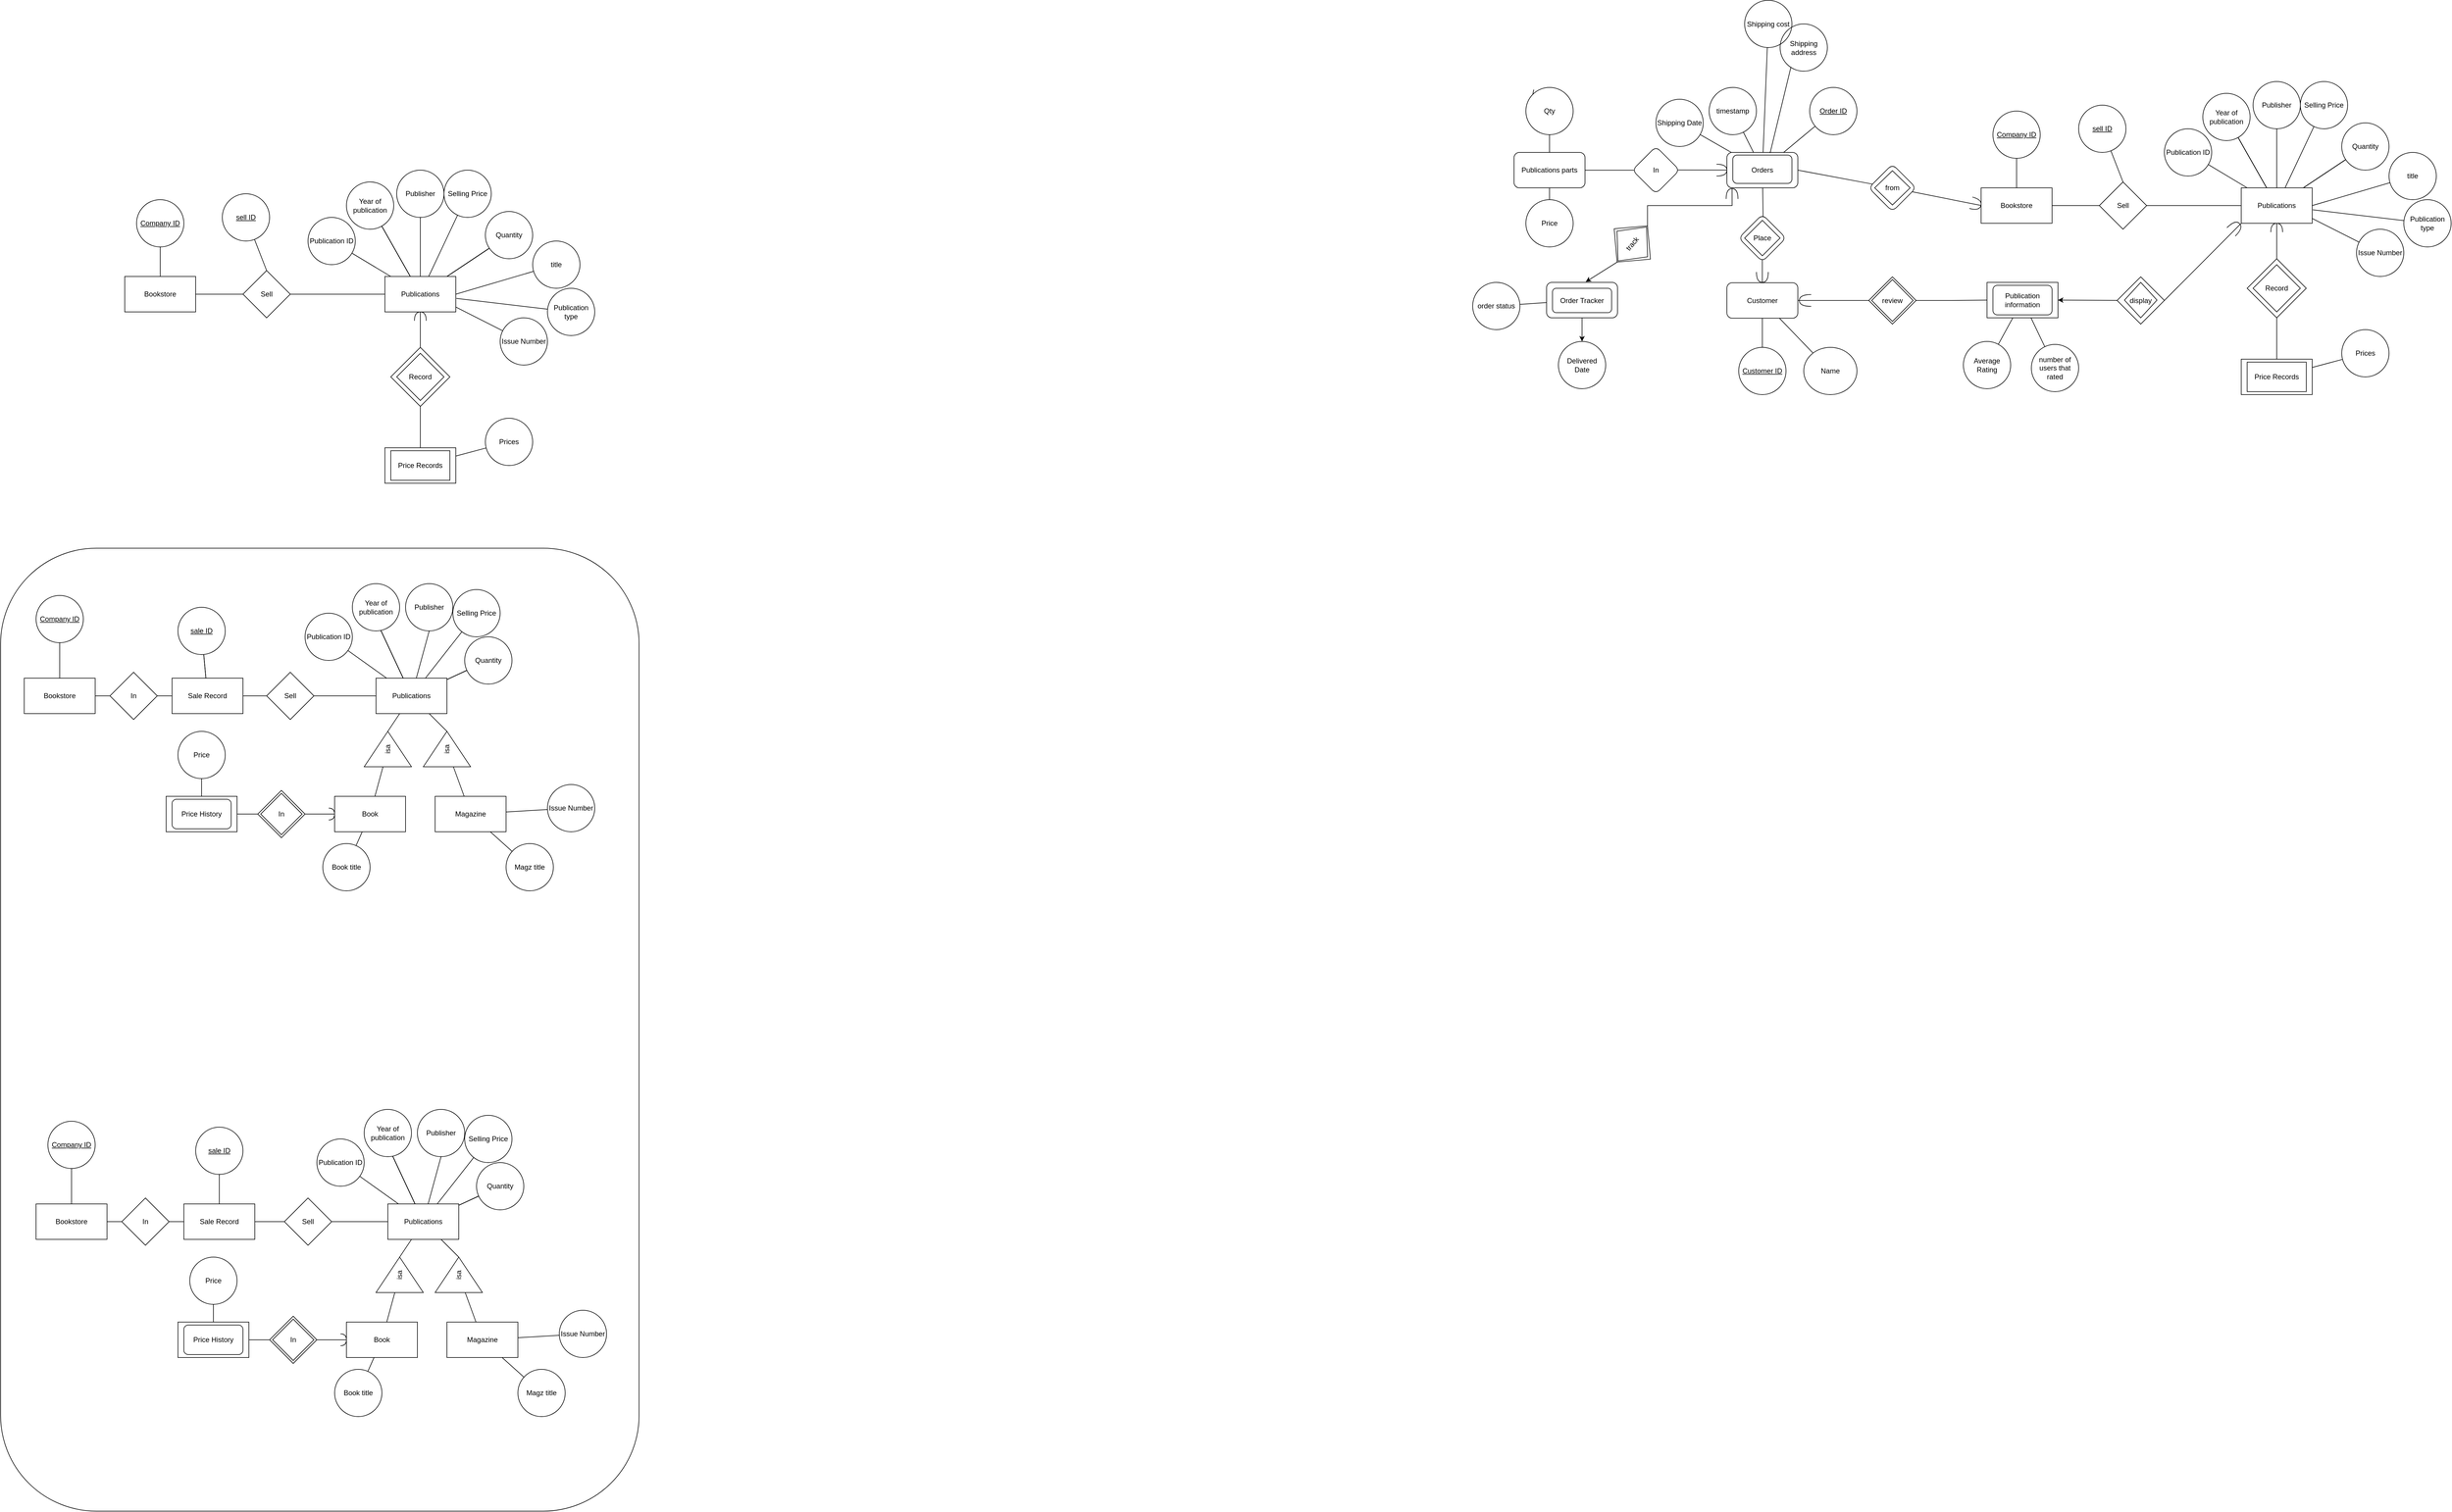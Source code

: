 <mxfile version="20.8.13" type="github">
  <diagram name="Page-1" id="UGpGQobV8O3LMXFNhxI_">
    <mxGraphModel dx="2206" dy="1175" grid="1" gridSize="10" guides="1" tooltips="1" connect="1" arrows="1" fold="1" page="1" pageScale="1" pageWidth="20000" pageHeight="20000" math="0" shadow="0">
      <root>
        <mxCell id="0" />
        <mxCell id="1" parent="0" />
        <mxCell id="8KUH7G-HfBnXNfQAI-Gk-9" value="" style="edgeStyle=orthogonalEdgeStyle;rounded=0;orthogonalLoop=1;jettySize=auto;html=1;strokeColor=default;strokeWidth=1;endArrow=none;endFill=0;" parent="1" source="8KUH7G-HfBnXNfQAI-Gk-1" target="8KUH7G-HfBnXNfQAI-Gk-3" edge="1">
          <mxGeometry relative="1" as="geometry" />
        </mxCell>
        <mxCell id="8KUH7G-HfBnXNfQAI-Gk-14" value="" style="edgeStyle=entityRelationEdgeStyle;rounded=0;orthogonalLoop=1;jettySize=auto;html=1;strokeColor=default;strokeWidth=1;endArrow=none;endFill=0;" parent="1" source="8KUH7G-HfBnXNfQAI-Gk-1" target="8KUH7G-HfBnXNfQAI-Gk-13" edge="1">
          <mxGeometry relative="1" as="geometry" />
        </mxCell>
        <mxCell id="8KUH7G-HfBnXNfQAI-Gk-1" value="Bookstore" style="rounded=0;whiteSpace=wrap;html=1;" parent="1" vertex="1">
          <mxGeometry x="3470" y="2000" width="120" height="60" as="geometry" />
        </mxCell>
        <mxCell id="8KUH7G-HfBnXNfQAI-Gk-3" value="&lt;u&gt;Company ID&lt;/u&gt;" style="ellipse;whiteSpace=wrap;html=1;rounded=0;" parent="1" vertex="1">
          <mxGeometry x="3490" y="1870" width="80" height="80" as="geometry" />
        </mxCell>
        <mxCell id="8KUH7G-HfBnXNfQAI-Gk-16" value="" style="edgeStyle=entityRelationEdgeStyle;rounded=0;orthogonalLoop=1;jettySize=auto;html=1;strokeColor=default;strokeWidth=1;endArrow=none;endFill=0;" parent="1" source="8KUH7G-HfBnXNfQAI-Gk-13" target="8KUH7G-HfBnXNfQAI-Gk-15" edge="1">
          <mxGeometry relative="1" as="geometry" />
        </mxCell>
        <mxCell id="gNkTMh6Id7qYWvXkSb06-4" value="" style="rounded=0;orthogonalLoop=1;jettySize=auto;html=1;endArrow=none;endFill=0;exitX=0.5;exitY=0;exitDx=0;exitDy=0;" edge="1" parent="1" source="8KUH7G-HfBnXNfQAI-Gk-13" target="gNkTMh6Id7qYWvXkSb06-3">
          <mxGeometry relative="1" as="geometry" />
        </mxCell>
        <mxCell id="8KUH7G-HfBnXNfQAI-Gk-13" value="Sell" style="rhombus;whiteSpace=wrap;html=1;rounded=0;" parent="1" vertex="1">
          <mxGeometry x="3670" y="1990" width="80" height="80" as="geometry" />
        </mxCell>
        <mxCell id="8KUH7G-HfBnXNfQAI-Gk-18" value="" style="rounded=0;orthogonalLoop=1;jettySize=auto;html=1;strokeColor=default;strokeWidth=1;endArrow=none;endFill=0;" parent="1" source="8KUH7G-HfBnXNfQAI-Gk-15" target="8KUH7G-HfBnXNfQAI-Gk-17" edge="1">
          <mxGeometry relative="1" as="geometry" />
        </mxCell>
        <mxCell id="8KUH7G-HfBnXNfQAI-Gk-21" value="" style="edgeStyle=none;rounded=0;orthogonalLoop=1;jettySize=auto;html=1;strokeColor=default;strokeWidth=1;endArrow=none;endFill=0;" parent="1" source="8KUH7G-HfBnXNfQAI-Gk-15" target="8KUH7G-HfBnXNfQAI-Gk-19" edge="1">
          <mxGeometry relative="1" as="geometry" />
        </mxCell>
        <mxCell id="8KUH7G-HfBnXNfQAI-Gk-22" value="" style="edgeStyle=none;rounded=0;orthogonalLoop=1;jettySize=auto;html=1;strokeColor=default;strokeWidth=1;endArrow=none;endFill=0;" parent="1" source="8KUH7G-HfBnXNfQAI-Gk-15" target="8KUH7G-HfBnXNfQAI-Gk-19" edge="1">
          <mxGeometry relative="1" as="geometry" />
        </mxCell>
        <mxCell id="8KUH7G-HfBnXNfQAI-Gk-24" value="" style="edgeStyle=none;rounded=0;orthogonalLoop=1;jettySize=auto;html=1;strokeColor=default;strokeWidth=1;endArrow=none;endFill=0;" parent="1" source="8KUH7G-HfBnXNfQAI-Gk-15" target="8KUH7G-HfBnXNfQAI-Gk-23" edge="1">
          <mxGeometry relative="1" as="geometry" />
        </mxCell>
        <mxCell id="8KUH7G-HfBnXNfQAI-Gk-26" value="" style="edgeStyle=none;rounded=0;orthogonalLoop=1;jettySize=auto;html=1;strokeColor=default;strokeWidth=1;endArrow=none;endFill=0;" parent="1" source="8KUH7G-HfBnXNfQAI-Gk-15" target="8KUH7G-HfBnXNfQAI-Gk-25" edge="1">
          <mxGeometry relative="1" as="geometry" />
        </mxCell>
        <mxCell id="8KUH7G-HfBnXNfQAI-Gk-29" value="" style="edgeStyle=none;rounded=0;orthogonalLoop=1;jettySize=auto;html=1;strokeColor=default;strokeWidth=1;endArrow=none;endFill=0;" parent="1" source="8KUH7G-HfBnXNfQAI-Gk-15" target="8KUH7G-HfBnXNfQAI-Gk-28" edge="1">
          <mxGeometry relative="1" as="geometry" />
        </mxCell>
        <mxCell id="8KUH7G-HfBnXNfQAI-Gk-36" value="" style="edgeStyle=none;rounded=0;orthogonalLoop=1;jettySize=auto;html=1;strokeColor=default;strokeWidth=1;endArrow=none;endFill=0;" parent="1" source="8KUH7G-HfBnXNfQAI-Gk-15" target="8KUH7G-HfBnXNfQAI-Gk-28" edge="1">
          <mxGeometry relative="1" as="geometry" />
        </mxCell>
        <mxCell id="8KUH7G-HfBnXNfQAI-Gk-37" value="" style="edgeStyle=none;rounded=0;orthogonalLoop=1;jettySize=auto;html=1;strokeColor=default;strokeWidth=1;endArrow=none;endFill=0;" parent="1" source="8KUH7G-HfBnXNfQAI-Gk-15" target="8KUH7G-HfBnXNfQAI-Gk-28" edge="1">
          <mxGeometry relative="1" as="geometry" />
        </mxCell>
        <mxCell id="gNkTMh6Id7qYWvXkSb06-9" value="" style="edgeStyle=none;rounded=0;orthogonalLoop=1;jettySize=auto;html=1;endArrow=none;endFill=0;entryX=0.5;entryY=0;entryDx=0;entryDy=0;startArrow=none;exitX=0.5;exitY=1;exitDx=0;exitDy=0;" edge="1" parent="1" source="8KUH7G-HfBnXNfQAI-Gk-15" target="gNkTMh6Id7qYWvXkSb06-10">
          <mxGeometry relative="1" as="geometry">
            <mxPoint x="3970" y="2075" as="sourcePoint" />
            <mxPoint x="3970" y="2100" as="targetPoint" />
          </mxGeometry>
        </mxCell>
        <mxCell id="8KUH7G-HfBnXNfQAI-Gk-15" value="Publications" style="whiteSpace=wrap;html=1;rounded=0;" parent="1" vertex="1">
          <mxGeometry x="3910" y="2000" width="120" height="60" as="geometry" />
        </mxCell>
        <mxCell id="8KUH7G-HfBnXNfQAI-Gk-17" value="Publication ID" style="ellipse;whiteSpace=wrap;html=1;rounded=0;" parent="1" vertex="1">
          <mxGeometry x="3780" y="1900" width="80" height="80" as="geometry" />
        </mxCell>
        <mxCell id="8KUH7G-HfBnXNfQAI-Gk-20" value="" style="edgeStyle=none;rounded=0;orthogonalLoop=1;jettySize=auto;html=1;strokeColor=default;strokeWidth=1;endArrow=none;endFill=0;" parent="1" source="8KUH7G-HfBnXNfQAI-Gk-19" target="8KUH7G-HfBnXNfQAI-Gk-15" edge="1">
          <mxGeometry relative="1" as="geometry" />
        </mxCell>
        <mxCell id="8KUH7G-HfBnXNfQAI-Gk-19" value="Year of publication" style="ellipse;whiteSpace=wrap;html=1;rounded=0;" parent="1" vertex="1">
          <mxGeometry x="3845" y="1840" width="80" height="80" as="geometry" />
        </mxCell>
        <mxCell id="8KUH7G-HfBnXNfQAI-Gk-23" value="Publisher" style="ellipse;whiteSpace=wrap;html=1;rounded=0;" parent="1" vertex="1">
          <mxGeometry x="3930" y="1820" width="80" height="80" as="geometry" />
        </mxCell>
        <mxCell id="8KUH7G-HfBnXNfQAI-Gk-25" value="Selling Price" style="ellipse;whiteSpace=wrap;html=1;rounded=0;" parent="1" vertex="1">
          <mxGeometry x="4010" y="1820" width="80" height="80" as="geometry" />
        </mxCell>
        <mxCell id="8KUH7G-HfBnXNfQAI-Gk-28" value="Quantity" style="ellipse;whiteSpace=wrap;html=1;rounded=0;" parent="1" vertex="1">
          <mxGeometry x="4080" y="1890" width="80" height="80" as="geometry" />
        </mxCell>
        <mxCell id="8KUH7G-HfBnXNfQAI-Gk-43" value="" style="edgeStyle=none;rounded=0;orthogonalLoop=1;jettySize=auto;html=1;strokeColor=default;strokeWidth=1;endArrow=none;endFill=0;exitX=0.997;exitY=0.86;exitDx=0;exitDy=0;exitPerimeter=0;" parent="1" source="8KUH7G-HfBnXNfQAI-Gk-15" target="8KUH7G-HfBnXNfQAI-Gk-42" edge="1">
          <mxGeometry relative="1" as="geometry" />
        </mxCell>
        <mxCell id="8KUH7G-HfBnXNfQAI-Gk-42" value="Issue Number" style="ellipse;whiteSpace=wrap;html=1;" parent="1" vertex="1">
          <mxGeometry x="4105" y="2070" width="80" height="80" as="geometry" />
        </mxCell>
        <mxCell id="gNkTMh6Id7qYWvXkSb06-1" style="rounded=0;orthogonalLoop=1;jettySize=auto;html=1;entryX=1;entryY=0.5;entryDx=0;entryDy=0;endArrow=none;endFill=0;" edge="1" parent="1" source="8KUH7G-HfBnXNfQAI-Gk-44" target="8KUH7G-HfBnXNfQAI-Gk-15">
          <mxGeometry relative="1" as="geometry" />
        </mxCell>
        <mxCell id="8KUH7G-HfBnXNfQAI-Gk-44" value="title" style="ellipse;whiteSpace=wrap;html=1;" parent="1" vertex="1">
          <mxGeometry x="4160" y="1940" width="80" height="80" as="geometry" />
        </mxCell>
        <mxCell id="pQ--oXbe_eNPsOLO-dRt-9" value="" style="edgeStyle=none;rounded=0;orthogonalLoop=1;jettySize=auto;html=1;strokeColor=default;strokeWidth=1;endArrow=none;endFill=0;" parent="1" source="8KUH7G-HfBnXNfQAI-Gk-50" target="pQ--oXbe_eNPsOLO-dRt-8" edge="1">
          <mxGeometry relative="1" as="geometry" />
        </mxCell>
        <mxCell id="8KUH7G-HfBnXNfQAI-Gk-50" value="Bookstore" style="rounded=0;whiteSpace=wrap;html=1;" parent="1" vertex="1">
          <mxGeometry x="3300" y="2680" width="120" height="60" as="geometry" />
        </mxCell>
        <mxCell id="pQ--oXbe_eNPsOLO-dRt-7" style="edgeStyle=none;rounded=0;orthogonalLoop=1;jettySize=auto;html=1;strokeColor=default;strokeWidth=1;endArrow=none;endFill=0;" parent="1" source="8KUH7G-HfBnXNfQAI-Gk-51" target="8KUH7G-HfBnXNfQAI-Gk-50" edge="1">
          <mxGeometry relative="1" as="geometry" />
        </mxCell>
        <mxCell id="8KUH7G-HfBnXNfQAI-Gk-51" value="&lt;u&gt;Company ID&lt;/u&gt;" style="ellipse;whiteSpace=wrap;html=1;rounded=0;" parent="1" vertex="1">
          <mxGeometry x="3320" y="2540" width="80" height="80" as="geometry" />
        </mxCell>
        <mxCell id="pQ--oXbe_eNPsOLO-dRt-1" value="" style="edgeStyle=none;rounded=0;orthogonalLoop=1;jettySize=auto;html=1;strokeColor=default;strokeWidth=1;endArrow=none;endFill=0;" parent="1" source="8KUH7G-HfBnXNfQAI-Gk-53" target="8KUH7G-HfBnXNfQAI-Gk-63" edge="1">
          <mxGeometry relative="1" as="geometry" />
        </mxCell>
        <mxCell id="pQ--oXbe_eNPsOLO-dRt-12" value="" style="edgeStyle=none;rounded=0;orthogonalLoop=1;jettySize=auto;html=1;strokeColor=default;strokeWidth=1;endArrow=none;endFill=0;" parent="1" source="8KUH7G-HfBnXNfQAI-Gk-53" target="pQ--oXbe_eNPsOLO-dRt-10" edge="1">
          <mxGeometry relative="1" as="geometry" />
        </mxCell>
        <mxCell id="8KUH7G-HfBnXNfQAI-Gk-53" value="Sell" style="rhombus;whiteSpace=wrap;html=1;rounded=0;" parent="1" vertex="1">
          <mxGeometry x="3710" y="2670" width="80" height="80" as="geometry" />
        </mxCell>
        <mxCell id="8KUH7G-HfBnXNfQAI-Gk-54" value="" style="rounded=0;orthogonalLoop=1;jettySize=auto;html=1;strokeColor=default;strokeWidth=1;endArrow=none;endFill=0;" parent="1" source="8KUH7G-HfBnXNfQAI-Gk-63" target="8KUH7G-HfBnXNfQAI-Gk-64" edge="1">
          <mxGeometry relative="1" as="geometry" />
        </mxCell>
        <mxCell id="8KUH7G-HfBnXNfQAI-Gk-55" value="" style="edgeStyle=none;rounded=0;orthogonalLoop=1;jettySize=auto;html=1;strokeColor=default;strokeWidth=1;endArrow=none;endFill=0;" parent="1" source="8KUH7G-HfBnXNfQAI-Gk-63" edge="1">
          <mxGeometry relative="1" as="geometry">
            <mxPoint x="3901.915" y="2596.247" as="targetPoint" />
          </mxGeometry>
        </mxCell>
        <mxCell id="8KUH7G-HfBnXNfQAI-Gk-56" value="" style="edgeStyle=none;rounded=0;orthogonalLoop=1;jettySize=auto;html=1;strokeColor=default;strokeWidth=1;endArrow=none;endFill=0;" parent="1" source="8KUH7G-HfBnXNfQAI-Gk-63" edge="1">
          <mxGeometry relative="1" as="geometry">
            <mxPoint x="3901.915" y="2596.247" as="targetPoint" />
          </mxGeometry>
        </mxCell>
        <mxCell id="8KUH7G-HfBnXNfQAI-Gk-57" value="" style="edgeStyle=none;rounded=0;orthogonalLoop=1;jettySize=auto;html=1;strokeColor=default;strokeWidth=1;endArrow=none;endFill=0;entryX=0.5;entryY=1;entryDx=0;entryDy=0;" parent="1" source="8KUH7G-HfBnXNfQAI-Gk-63" target="8KUH7G-HfBnXNfQAI-Gk-85" edge="1">
          <mxGeometry relative="1" as="geometry">
            <mxPoint x="3969.713" y="2599.649" as="targetPoint" />
          </mxGeometry>
        </mxCell>
        <mxCell id="8KUH7G-HfBnXNfQAI-Gk-58" value="" style="edgeStyle=none;rounded=0;orthogonalLoop=1;jettySize=auto;html=1;strokeColor=default;strokeWidth=1;endArrow=none;endFill=0;" parent="1" source="8KUH7G-HfBnXNfQAI-Gk-63" target="8KUH7G-HfBnXNfQAI-Gk-66" edge="1">
          <mxGeometry relative="1" as="geometry" />
        </mxCell>
        <mxCell id="8KUH7G-HfBnXNfQAI-Gk-59" value="" style="edgeStyle=none;rounded=0;orthogonalLoop=1;jettySize=auto;html=1;strokeColor=default;strokeWidth=1;endArrow=none;endFill=0;" parent="1" source="8KUH7G-HfBnXNfQAI-Gk-63" target="8KUH7G-HfBnXNfQAI-Gk-67" edge="1">
          <mxGeometry relative="1" as="geometry" />
        </mxCell>
        <mxCell id="8KUH7G-HfBnXNfQAI-Gk-60" value="" style="edgeStyle=none;rounded=0;orthogonalLoop=1;jettySize=auto;html=1;strokeColor=default;strokeWidth=1;endArrow=none;endFill=0;" parent="1" source="8KUH7G-HfBnXNfQAI-Gk-63" target="8KUH7G-HfBnXNfQAI-Gk-67" edge="1">
          <mxGeometry relative="1" as="geometry" />
        </mxCell>
        <mxCell id="8KUH7G-HfBnXNfQAI-Gk-61" value="" style="edgeStyle=none;rounded=0;orthogonalLoop=1;jettySize=auto;html=1;strokeColor=default;strokeWidth=1;endArrow=none;endFill=0;" parent="1" source="8KUH7G-HfBnXNfQAI-Gk-63" target="8KUH7G-HfBnXNfQAI-Gk-67" edge="1">
          <mxGeometry relative="1" as="geometry" />
        </mxCell>
        <mxCell id="8KUH7G-HfBnXNfQAI-Gk-62" style="edgeStyle=none;rounded=0;orthogonalLoop=1;jettySize=auto;html=1;strokeColor=default;strokeWidth=1;endArrow=none;endFill=0;entryX=1;entryY=0.5;entryDx=0;entryDy=0;" parent="1" source="8KUH7G-HfBnXNfQAI-Gk-63" target="8KUH7G-HfBnXNfQAI-Gk-74" edge="1">
          <mxGeometry relative="1" as="geometry">
            <mxPoint x="4005" y="2790" as="targetPoint" />
          </mxGeometry>
        </mxCell>
        <mxCell id="8KUH7G-HfBnXNfQAI-Gk-63" value="Publications" style="whiteSpace=wrap;html=1;rounded=0;" parent="1" vertex="1">
          <mxGeometry x="3895" y="2680" width="120" height="60" as="geometry" />
        </mxCell>
        <mxCell id="8KUH7G-HfBnXNfQAI-Gk-64" value="Publication ID" style="ellipse;whiteSpace=wrap;html=1;rounded=0;" parent="1" vertex="1">
          <mxGeometry x="3775" y="2570" width="80" height="80" as="geometry" />
        </mxCell>
        <mxCell id="8KUH7G-HfBnXNfQAI-Gk-65" value="" style="edgeStyle=none;rounded=0;orthogonalLoop=1;jettySize=auto;html=1;strokeColor=default;strokeWidth=1;endArrow=none;endFill=0;" parent="1" target="8KUH7G-HfBnXNfQAI-Gk-63" edge="1">
          <mxGeometry relative="1" as="geometry">
            <mxPoint x="3901.805" y="2596.299" as="sourcePoint" />
          </mxGeometry>
        </mxCell>
        <mxCell id="8KUH7G-HfBnXNfQAI-Gk-66" value="Selling Price" style="ellipse;whiteSpace=wrap;html=1;rounded=0;" parent="1" vertex="1">
          <mxGeometry x="4025" y="2530" width="80" height="80" as="geometry" />
        </mxCell>
        <mxCell id="8KUH7G-HfBnXNfQAI-Gk-67" value="Quantity" style="ellipse;whiteSpace=wrap;html=1;rounded=0;" parent="1" vertex="1">
          <mxGeometry x="4045" y="2610" width="80" height="80" as="geometry" />
        </mxCell>
        <mxCell id="8KUH7G-HfBnXNfQAI-Gk-68" value="" style="edgeStyle=none;rounded=0;orthogonalLoop=1;jettySize=auto;html=1;strokeColor=default;strokeWidth=1;endArrow=none;endFill=0;exitX=1;exitY=0.5;exitDx=0;exitDy=0;" parent="1" source="8KUH7G-HfBnXNfQAI-Gk-70" target="8KUH7G-HfBnXNfQAI-Gk-63" edge="1">
          <mxGeometry relative="1" as="geometry" />
        </mxCell>
        <mxCell id="8KUH7G-HfBnXNfQAI-Gk-69" value="" style="edgeStyle=none;rounded=0;orthogonalLoop=1;jettySize=auto;html=1;strokeColor=default;strokeWidth=1;endArrow=none;endFill=0;" parent="1" source="8KUH7G-HfBnXNfQAI-Gk-70" target="8KUH7G-HfBnXNfQAI-Gk-72" edge="1">
          <mxGeometry relative="1" as="geometry" />
        </mxCell>
        <mxCell id="8KUH7G-HfBnXNfQAI-Gk-70" value="isa" style="triangle;whiteSpace=wrap;html=1;rounded=0;rotation=-90;" parent="1" vertex="1">
          <mxGeometry x="3885" y="2760" width="60" height="80" as="geometry" />
        </mxCell>
        <mxCell id="8KUH7G-HfBnXNfQAI-Gk-71" value="" style="edgeStyle=none;rounded=0;orthogonalLoop=1;jettySize=auto;html=1;strokeColor=default;strokeWidth=1;endArrow=none;endFill=0;" parent="1" source="8KUH7G-HfBnXNfQAI-Gk-72" target="8KUH7G-HfBnXNfQAI-Gk-80" edge="1">
          <mxGeometry relative="1" as="geometry" />
        </mxCell>
        <mxCell id="pQ--oXbe_eNPsOLO-dRt-23" value="" style="edgeStyle=none;rounded=0;orthogonalLoop=1;jettySize=auto;html=1;strokeColor=default;strokeWidth=1;endArrow=none;endFill=0;" parent="1" source="8KUH7G-HfBnXNfQAI-Gk-72" edge="1">
          <mxGeometry relative="1" as="geometry">
            <mxPoint x="3775" y="2910.0" as="targetPoint" />
          </mxGeometry>
        </mxCell>
        <mxCell id="8KUH7G-HfBnXNfQAI-Gk-72" value="Book" style="whiteSpace=wrap;html=1;rounded=0;" parent="1" vertex="1">
          <mxGeometry x="3825" y="2880" width="120" height="60" as="geometry" />
        </mxCell>
        <mxCell id="8KUH7G-HfBnXNfQAI-Gk-73" value="" style="edgeStyle=none;rounded=0;orthogonalLoop=1;jettySize=auto;html=1;strokeColor=default;strokeWidth=1;endArrow=none;endFill=0;" parent="1" source="8KUH7G-HfBnXNfQAI-Gk-74" target="8KUH7G-HfBnXNfQAI-Gk-77" edge="1">
          <mxGeometry relative="1" as="geometry" />
        </mxCell>
        <mxCell id="8KUH7G-HfBnXNfQAI-Gk-74" value="isa" style="triangle;whiteSpace=wrap;html=1;rotation=-90;" parent="1" vertex="1">
          <mxGeometry x="3985" y="2760" width="60" height="80" as="geometry" />
        </mxCell>
        <mxCell id="8KUH7G-HfBnXNfQAI-Gk-75" value="" style="edgeStyle=none;rounded=0;orthogonalLoop=1;jettySize=auto;html=1;strokeColor=default;strokeWidth=1;endArrow=none;endFill=0;" parent="1" source="8KUH7G-HfBnXNfQAI-Gk-77" target="8KUH7G-HfBnXNfQAI-Gk-78" edge="1">
          <mxGeometry relative="1" as="geometry" />
        </mxCell>
        <mxCell id="8KUH7G-HfBnXNfQAI-Gk-76" value="" style="edgeStyle=none;rounded=0;orthogonalLoop=1;jettySize=auto;html=1;strokeColor=default;strokeWidth=1;endArrow=none;endFill=0;" parent="1" source="8KUH7G-HfBnXNfQAI-Gk-77" target="8KUH7G-HfBnXNfQAI-Gk-79" edge="1">
          <mxGeometry relative="1" as="geometry" />
        </mxCell>
        <mxCell id="8KUH7G-HfBnXNfQAI-Gk-77" value="Magazine" style="whiteSpace=wrap;html=1;" parent="1" vertex="1">
          <mxGeometry x="3995" y="2880" width="120" height="60" as="geometry" />
        </mxCell>
        <mxCell id="8KUH7G-HfBnXNfQAI-Gk-78" value="Issue Number" style="ellipse;whiteSpace=wrap;html=1;" parent="1" vertex="1">
          <mxGeometry x="4185" y="2860" width="80" height="80" as="geometry" />
        </mxCell>
        <mxCell id="8KUH7G-HfBnXNfQAI-Gk-79" value="Magz title" style="ellipse;whiteSpace=wrap;html=1;" parent="1" vertex="1">
          <mxGeometry x="4115" y="2960" width="80" height="80" as="geometry" />
        </mxCell>
        <mxCell id="8KUH7G-HfBnXNfQAI-Gk-80" value="Book title" style="ellipse;whiteSpace=wrap;html=1;rounded=0;" parent="1" vertex="1">
          <mxGeometry x="3805" y="2960" width="80" height="80" as="geometry" />
        </mxCell>
        <mxCell id="8KUH7G-HfBnXNfQAI-Gk-84" value="Year of publication" style="ellipse;whiteSpace=wrap;html=1;rounded=0;" parent="1" vertex="1">
          <mxGeometry x="3855" y="2520" width="80" height="80" as="geometry" />
        </mxCell>
        <mxCell id="8KUH7G-HfBnXNfQAI-Gk-85" value="Publisher" style="ellipse;whiteSpace=wrap;html=1;rounded=0;" parent="1" vertex="1">
          <mxGeometry x="3945" y="2520" width="80" height="80" as="geometry" />
        </mxCell>
        <mxCell id="pQ--oXbe_eNPsOLO-dRt-4" value="" style="edgeStyle=none;rounded=0;orthogonalLoop=1;jettySize=auto;html=1;strokeColor=default;strokeWidth=1;endArrow=none;endFill=0;" parent="1" target="8KUH7G-HfBnXNfQAI-Gk-53" edge="1">
          <mxGeometry relative="1" as="geometry">
            <mxPoint x="3670" y="2710" as="sourcePoint" />
          </mxGeometry>
        </mxCell>
        <mxCell id="pQ--oXbe_eNPsOLO-dRt-11" value="" style="edgeStyle=none;rounded=0;orthogonalLoop=1;jettySize=auto;html=1;strokeColor=default;strokeWidth=1;endArrow=none;endFill=0;" parent="1" source="pQ--oXbe_eNPsOLO-dRt-8" target="pQ--oXbe_eNPsOLO-dRt-10" edge="1">
          <mxGeometry relative="1" as="geometry" />
        </mxCell>
        <mxCell id="pQ--oXbe_eNPsOLO-dRt-8" value="In" style="rhombus;whiteSpace=wrap;html=1;rounded=0;" parent="1" vertex="1">
          <mxGeometry x="3445" y="2670" width="80" height="80" as="geometry" />
        </mxCell>
        <mxCell id="pQ--oXbe_eNPsOLO-dRt-14" value="" style="edgeStyle=none;rounded=0;orthogonalLoop=1;jettySize=auto;html=1;strokeColor=default;strokeWidth=1;endArrow=none;endFill=0;" parent="1" source="pQ--oXbe_eNPsOLO-dRt-10" target="pQ--oXbe_eNPsOLO-dRt-13" edge="1">
          <mxGeometry relative="1" as="geometry" />
        </mxCell>
        <mxCell id="pQ--oXbe_eNPsOLO-dRt-15" value="" style="edgeStyle=none;rounded=0;orthogonalLoop=1;jettySize=auto;html=1;strokeColor=default;strokeWidth=1;endArrow=none;endFill=0;" parent="1" source="pQ--oXbe_eNPsOLO-dRt-10" target="pQ--oXbe_eNPsOLO-dRt-13" edge="1">
          <mxGeometry relative="1" as="geometry" />
        </mxCell>
        <mxCell id="pQ--oXbe_eNPsOLO-dRt-10" value="Sale Record" style="whiteSpace=wrap;html=1;rounded=0;" parent="1" vertex="1">
          <mxGeometry x="3550" y="2680" width="120" height="60" as="geometry" />
        </mxCell>
        <mxCell id="pQ--oXbe_eNPsOLO-dRt-13" value="&lt;u&gt;sale ID&lt;/u&gt;" style="ellipse;whiteSpace=wrap;html=1;rounded=0;" parent="1" vertex="1">
          <mxGeometry x="3560" y="2560" width="80" height="80" as="geometry" />
        </mxCell>
        <mxCell id="pQ--oXbe_eNPsOLO-dRt-25" value="" style="edgeStyle=none;rounded=0;orthogonalLoop=1;jettySize=auto;html=1;strokeColor=default;strokeWidth=1;endArrow=none;endFill=0;" parent="1" target="pQ--oXbe_eNPsOLO-dRt-24" edge="1">
          <mxGeometry relative="1" as="geometry">
            <mxPoint x="3695" y="2910.0" as="sourcePoint" />
          </mxGeometry>
        </mxCell>
        <mxCell id="pQ--oXbe_eNPsOLO-dRt-28" value="" style="edgeStyle=none;rounded=0;orthogonalLoop=1;jettySize=auto;html=1;strokeColor=default;strokeWidth=1;endArrow=none;endFill=0;" parent="1" source="pQ--oXbe_eNPsOLO-dRt-24" target="pQ--oXbe_eNPsOLO-dRt-27" edge="1">
          <mxGeometry relative="1" as="geometry" />
        </mxCell>
        <mxCell id="pQ--oXbe_eNPsOLO-dRt-27" value="Price" style="ellipse;whiteSpace=wrap;html=1;rounded=0;" parent="1" vertex="1">
          <mxGeometry x="3560" y="2770" width="80" height="80" as="geometry" />
        </mxCell>
        <mxCell id="pQ--oXbe_eNPsOLO-dRt-24" value="Price History" style="whiteSpace=wrap;html=1;rounded=0;" parent="1" vertex="1">
          <mxGeometry x="3540" y="2880" width="120" height="60" as="geometry" />
        </mxCell>
        <mxCell id="pQ--oXbe_eNPsOLO-dRt-35" value="" style="rounded=1;whiteSpace=wrap;html=1;fillColor=none;" parent="1" vertex="1">
          <mxGeometry x="3550" y="2885" width="100" height="50" as="geometry" />
        </mxCell>
        <mxCell id="pQ--oXbe_eNPsOLO-dRt-36" value="" style="shape=requiredInterface;html=1;verticalLabelPosition=bottom;sketch=0;fillColor=none;" parent="1" vertex="1">
          <mxGeometry x="3815" y="2900" width="10" height="20" as="geometry" />
        </mxCell>
        <mxCell id="pQ--oXbe_eNPsOLO-dRt-37" value="" style="edgeStyle=none;rounded=0;orthogonalLoop=1;jettySize=auto;html=1;strokeColor=default;strokeWidth=1;endArrow=none;endFill=0;" parent="1" source="pQ--oXbe_eNPsOLO-dRt-38" target="pQ--oXbe_eNPsOLO-dRt-76" edge="1">
          <mxGeometry relative="1" as="geometry" />
        </mxCell>
        <mxCell id="pQ--oXbe_eNPsOLO-dRt-38" value="Bookstore" style="rounded=0;whiteSpace=wrap;html=1;" parent="1" vertex="1">
          <mxGeometry x="3320" y="3570" width="120" height="60" as="geometry" />
        </mxCell>
        <mxCell id="pQ--oXbe_eNPsOLO-dRt-39" style="edgeStyle=none;rounded=0;orthogonalLoop=1;jettySize=auto;html=1;strokeColor=default;strokeWidth=1;endArrow=none;endFill=0;" parent="1" source="pQ--oXbe_eNPsOLO-dRt-40" target="pQ--oXbe_eNPsOLO-dRt-38" edge="1">
          <mxGeometry relative="1" as="geometry" />
        </mxCell>
        <mxCell id="pQ--oXbe_eNPsOLO-dRt-40" value="&lt;u&gt;Company ID&lt;/u&gt;" style="ellipse;whiteSpace=wrap;html=1;rounded=0;" parent="1" vertex="1">
          <mxGeometry x="3340" y="3430" width="80" height="80" as="geometry" />
        </mxCell>
        <mxCell id="pQ--oXbe_eNPsOLO-dRt-41" value="" style="edgeStyle=none;rounded=0;orthogonalLoop=1;jettySize=auto;html=1;strokeColor=default;strokeWidth=1;endArrow=none;endFill=0;" parent="1" source="pQ--oXbe_eNPsOLO-dRt-43" target="pQ--oXbe_eNPsOLO-dRt-53" edge="1">
          <mxGeometry relative="1" as="geometry" />
        </mxCell>
        <mxCell id="pQ--oXbe_eNPsOLO-dRt-42" value="" style="edgeStyle=none;rounded=0;orthogonalLoop=1;jettySize=auto;html=1;strokeColor=default;strokeWidth=1;endArrow=none;endFill=0;" parent="1" source="pQ--oXbe_eNPsOLO-dRt-43" target="pQ--oXbe_eNPsOLO-dRt-79" edge="1">
          <mxGeometry relative="1" as="geometry" />
        </mxCell>
        <mxCell id="pQ--oXbe_eNPsOLO-dRt-43" value="Sell" style="rhombus;whiteSpace=wrap;html=1;rounded=0;" parent="1" vertex="1">
          <mxGeometry x="3740" y="3560" width="80" height="80" as="geometry" />
        </mxCell>
        <mxCell id="pQ--oXbe_eNPsOLO-dRt-44" value="" style="rounded=0;orthogonalLoop=1;jettySize=auto;html=1;strokeColor=default;strokeWidth=1;endArrow=none;endFill=0;" parent="1" source="pQ--oXbe_eNPsOLO-dRt-53" target="pQ--oXbe_eNPsOLO-dRt-54" edge="1">
          <mxGeometry relative="1" as="geometry" />
        </mxCell>
        <mxCell id="pQ--oXbe_eNPsOLO-dRt-45" value="" style="edgeStyle=none;rounded=0;orthogonalLoop=1;jettySize=auto;html=1;strokeColor=default;strokeWidth=1;endArrow=none;endFill=0;" parent="1" source="pQ--oXbe_eNPsOLO-dRt-53" edge="1">
          <mxGeometry relative="1" as="geometry">
            <mxPoint x="3921.915" y="3486.247" as="targetPoint" />
          </mxGeometry>
        </mxCell>
        <mxCell id="pQ--oXbe_eNPsOLO-dRt-46" value="" style="edgeStyle=none;rounded=0;orthogonalLoop=1;jettySize=auto;html=1;strokeColor=default;strokeWidth=1;endArrow=none;endFill=0;" parent="1" source="pQ--oXbe_eNPsOLO-dRt-53" edge="1">
          <mxGeometry relative="1" as="geometry">
            <mxPoint x="3921.915" y="3486.247" as="targetPoint" />
          </mxGeometry>
        </mxCell>
        <mxCell id="pQ--oXbe_eNPsOLO-dRt-47" value="" style="edgeStyle=none;rounded=0;orthogonalLoop=1;jettySize=auto;html=1;strokeColor=default;strokeWidth=1;endArrow=none;endFill=0;entryX=0.5;entryY=1;entryDx=0;entryDy=0;" parent="1" source="pQ--oXbe_eNPsOLO-dRt-53" target="pQ--oXbe_eNPsOLO-dRt-73" edge="1">
          <mxGeometry relative="1" as="geometry">
            <mxPoint x="3989.713" y="3489.649" as="targetPoint" />
          </mxGeometry>
        </mxCell>
        <mxCell id="pQ--oXbe_eNPsOLO-dRt-48" value="" style="edgeStyle=none;rounded=0;orthogonalLoop=1;jettySize=auto;html=1;strokeColor=default;strokeWidth=1;endArrow=none;endFill=0;" parent="1" source="pQ--oXbe_eNPsOLO-dRt-53" target="pQ--oXbe_eNPsOLO-dRt-56" edge="1">
          <mxGeometry relative="1" as="geometry" />
        </mxCell>
        <mxCell id="pQ--oXbe_eNPsOLO-dRt-49" value="" style="edgeStyle=none;rounded=0;orthogonalLoop=1;jettySize=auto;html=1;strokeColor=default;strokeWidth=1;endArrow=none;endFill=0;" parent="1" source="pQ--oXbe_eNPsOLO-dRt-53" target="pQ--oXbe_eNPsOLO-dRt-57" edge="1">
          <mxGeometry relative="1" as="geometry" />
        </mxCell>
        <mxCell id="pQ--oXbe_eNPsOLO-dRt-50" value="" style="edgeStyle=none;rounded=0;orthogonalLoop=1;jettySize=auto;html=1;strokeColor=default;strokeWidth=1;endArrow=none;endFill=0;" parent="1" source="pQ--oXbe_eNPsOLO-dRt-53" target="pQ--oXbe_eNPsOLO-dRt-57" edge="1">
          <mxGeometry relative="1" as="geometry" />
        </mxCell>
        <mxCell id="pQ--oXbe_eNPsOLO-dRt-51" value="" style="edgeStyle=none;rounded=0;orthogonalLoop=1;jettySize=auto;html=1;strokeColor=default;strokeWidth=1;endArrow=none;endFill=0;" parent="1" source="pQ--oXbe_eNPsOLO-dRt-53" target="pQ--oXbe_eNPsOLO-dRt-57" edge="1">
          <mxGeometry relative="1" as="geometry" />
        </mxCell>
        <mxCell id="pQ--oXbe_eNPsOLO-dRt-52" style="edgeStyle=none;rounded=0;orthogonalLoop=1;jettySize=auto;html=1;strokeColor=default;strokeWidth=1;endArrow=none;endFill=0;entryX=1;entryY=0.5;entryDx=0;entryDy=0;" parent="1" source="pQ--oXbe_eNPsOLO-dRt-53" target="pQ--oXbe_eNPsOLO-dRt-65" edge="1">
          <mxGeometry relative="1" as="geometry">
            <mxPoint x="4025" y="3680" as="targetPoint" />
          </mxGeometry>
        </mxCell>
        <mxCell id="pQ--oXbe_eNPsOLO-dRt-53" value="Publications" style="whiteSpace=wrap;html=1;rounded=0;" parent="1" vertex="1">
          <mxGeometry x="3915" y="3570" width="120" height="60" as="geometry" />
        </mxCell>
        <mxCell id="pQ--oXbe_eNPsOLO-dRt-54" value="Publication ID" style="ellipse;whiteSpace=wrap;html=1;rounded=0;" parent="1" vertex="1">
          <mxGeometry x="3795" y="3460" width="80" height="80" as="geometry" />
        </mxCell>
        <mxCell id="pQ--oXbe_eNPsOLO-dRt-55" value="" style="edgeStyle=none;rounded=0;orthogonalLoop=1;jettySize=auto;html=1;strokeColor=default;strokeWidth=1;endArrow=none;endFill=0;" parent="1" target="pQ--oXbe_eNPsOLO-dRt-53" edge="1">
          <mxGeometry relative="1" as="geometry">
            <mxPoint x="3921.805" y="3486.299" as="sourcePoint" />
          </mxGeometry>
        </mxCell>
        <mxCell id="pQ--oXbe_eNPsOLO-dRt-56" value="Selling Price" style="ellipse;whiteSpace=wrap;html=1;rounded=0;" parent="1" vertex="1">
          <mxGeometry x="4045" y="3420" width="80" height="80" as="geometry" />
        </mxCell>
        <mxCell id="pQ--oXbe_eNPsOLO-dRt-57" value="Quantity" style="ellipse;whiteSpace=wrap;html=1;rounded=0;" parent="1" vertex="1">
          <mxGeometry x="4065" y="3500" width="80" height="80" as="geometry" />
        </mxCell>
        <mxCell id="pQ--oXbe_eNPsOLO-dRt-58" value="" style="edgeStyle=none;rounded=0;orthogonalLoop=1;jettySize=auto;html=1;strokeColor=default;strokeWidth=1;endArrow=none;endFill=0;exitX=1;exitY=0.5;exitDx=0;exitDy=0;" parent="1" source="pQ--oXbe_eNPsOLO-dRt-60" target="pQ--oXbe_eNPsOLO-dRt-53" edge="1">
          <mxGeometry relative="1" as="geometry" />
        </mxCell>
        <mxCell id="pQ--oXbe_eNPsOLO-dRt-59" value="" style="edgeStyle=none;rounded=0;orthogonalLoop=1;jettySize=auto;html=1;strokeColor=default;strokeWidth=1;endArrow=none;endFill=0;" parent="1" source="pQ--oXbe_eNPsOLO-dRt-60" target="pQ--oXbe_eNPsOLO-dRt-63" edge="1">
          <mxGeometry relative="1" as="geometry" />
        </mxCell>
        <mxCell id="pQ--oXbe_eNPsOLO-dRt-60" value="isa" style="triangle;whiteSpace=wrap;html=1;rounded=0;rotation=-90;" parent="1" vertex="1">
          <mxGeometry x="3905" y="3650" width="60" height="80" as="geometry" />
        </mxCell>
        <mxCell id="pQ--oXbe_eNPsOLO-dRt-61" value="" style="edgeStyle=none;rounded=0;orthogonalLoop=1;jettySize=auto;html=1;strokeColor=default;strokeWidth=1;endArrow=none;endFill=0;" parent="1" source="pQ--oXbe_eNPsOLO-dRt-63" target="pQ--oXbe_eNPsOLO-dRt-71" edge="1">
          <mxGeometry relative="1" as="geometry" />
        </mxCell>
        <mxCell id="pQ--oXbe_eNPsOLO-dRt-62" value="" style="edgeStyle=none;rounded=0;orthogonalLoop=1;jettySize=auto;html=1;strokeColor=default;strokeWidth=1;endArrow=none;endFill=0;" parent="1" source="pQ--oXbe_eNPsOLO-dRt-63" target="pQ--oXbe_eNPsOLO-dRt-82" edge="1">
          <mxGeometry relative="1" as="geometry" />
        </mxCell>
        <mxCell id="pQ--oXbe_eNPsOLO-dRt-63" value="Book" style="whiteSpace=wrap;html=1;rounded=0;" parent="1" vertex="1">
          <mxGeometry x="3845" y="3770" width="120" height="60" as="geometry" />
        </mxCell>
        <mxCell id="pQ--oXbe_eNPsOLO-dRt-64" value="" style="edgeStyle=none;rounded=0;orthogonalLoop=1;jettySize=auto;html=1;strokeColor=default;strokeWidth=1;endArrow=none;endFill=0;" parent="1" source="pQ--oXbe_eNPsOLO-dRt-65" target="pQ--oXbe_eNPsOLO-dRt-68" edge="1">
          <mxGeometry relative="1" as="geometry" />
        </mxCell>
        <mxCell id="pQ--oXbe_eNPsOLO-dRt-65" value="isa" style="triangle;whiteSpace=wrap;html=1;rotation=-90;" parent="1" vertex="1">
          <mxGeometry x="4005" y="3650" width="60" height="80" as="geometry" />
        </mxCell>
        <mxCell id="pQ--oXbe_eNPsOLO-dRt-66" value="" style="edgeStyle=none;rounded=0;orthogonalLoop=1;jettySize=auto;html=1;strokeColor=default;strokeWidth=1;endArrow=none;endFill=0;" parent="1" source="pQ--oXbe_eNPsOLO-dRt-68" target="pQ--oXbe_eNPsOLO-dRt-69" edge="1">
          <mxGeometry relative="1" as="geometry" />
        </mxCell>
        <mxCell id="pQ--oXbe_eNPsOLO-dRt-67" value="" style="edgeStyle=none;rounded=0;orthogonalLoop=1;jettySize=auto;html=1;strokeColor=default;strokeWidth=1;endArrow=none;endFill=0;" parent="1" source="pQ--oXbe_eNPsOLO-dRt-68" target="pQ--oXbe_eNPsOLO-dRt-70" edge="1">
          <mxGeometry relative="1" as="geometry" />
        </mxCell>
        <mxCell id="pQ--oXbe_eNPsOLO-dRt-68" value="Magazine" style="whiteSpace=wrap;html=1;" parent="1" vertex="1">
          <mxGeometry x="4015" y="3770" width="120" height="60" as="geometry" />
        </mxCell>
        <mxCell id="pQ--oXbe_eNPsOLO-dRt-69" value="Issue Number" style="ellipse;whiteSpace=wrap;html=1;" parent="1" vertex="1">
          <mxGeometry x="4205" y="3750" width="80" height="80" as="geometry" />
        </mxCell>
        <mxCell id="pQ--oXbe_eNPsOLO-dRt-70" value="Magz title" style="ellipse;whiteSpace=wrap;html=1;" parent="1" vertex="1">
          <mxGeometry x="4135" y="3850" width="80" height="80" as="geometry" />
        </mxCell>
        <mxCell id="pQ--oXbe_eNPsOLO-dRt-71" value="Book title" style="ellipse;whiteSpace=wrap;html=1;rounded=0;" parent="1" vertex="1">
          <mxGeometry x="3825" y="3850" width="80" height="80" as="geometry" />
        </mxCell>
        <mxCell id="pQ--oXbe_eNPsOLO-dRt-72" value="Year of publication" style="ellipse;whiteSpace=wrap;html=1;rounded=0;" parent="1" vertex="1">
          <mxGeometry x="3875" y="3410" width="80" height="80" as="geometry" />
        </mxCell>
        <mxCell id="pQ--oXbe_eNPsOLO-dRt-73" value="Publisher" style="ellipse;whiteSpace=wrap;html=1;rounded=0;" parent="1" vertex="1">
          <mxGeometry x="3965" y="3410" width="80" height="80" as="geometry" />
        </mxCell>
        <mxCell id="pQ--oXbe_eNPsOLO-dRt-74" value="" style="edgeStyle=none;rounded=0;orthogonalLoop=1;jettySize=auto;html=1;strokeColor=default;strokeWidth=1;endArrow=none;endFill=0;" parent="1" target="pQ--oXbe_eNPsOLO-dRt-43" edge="1">
          <mxGeometry relative="1" as="geometry">
            <mxPoint x="3690" y="3600" as="sourcePoint" />
          </mxGeometry>
        </mxCell>
        <mxCell id="pQ--oXbe_eNPsOLO-dRt-75" value="" style="edgeStyle=none;rounded=0;orthogonalLoop=1;jettySize=auto;html=1;strokeColor=default;strokeWidth=1;endArrow=none;endFill=0;" parent="1" source="pQ--oXbe_eNPsOLO-dRt-76" target="pQ--oXbe_eNPsOLO-dRt-79" edge="1">
          <mxGeometry relative="1" as="geometry" />
        </mxCell>
        <mxCell id="pQ--oXbe_eNPsOLO-dRt-76" value="In" style="rhombus;whiteSpace=wrap;html=1;rounded=0;" parent="1" vertex="1">
          <mxGeometry x="3465" y="3560" width="80" height="80" as="geometry" />
        </mxCell>
        <mxCell id="pQ--oXbe_eNPsOLO-dRt-77" value="" style="edgeStyle=none;rounded=0;orthogonalLoop=1;jettySize=auto;html=1;strokeColor=default;strokeWidth=1;endArrow=none;endFill=0;" parent="1" source="pQ--oXbe_eNPsOLO-dRt-79" target="pQ--oXbe_eNPsOLO-dRt-80" edge="1">
          <mxGeometry relative="1" as="geometry" />
        </mxCell>
        <mxCell id="pQ--oXbe_eNPsOLO-dRt-78" value="" style="edgeStyle=none;rounded=0;orthogonalLoop=1;jettySize=auto;html=1;strokeColor=default;strokeWidth=1;endArrow=none;endFill=0;" parent="1" source="pQ--oXbe_eNPsOLO-dRt-79" target="pQ--oXbe_eNPsOLO-dRt-80" edge="1">
          <mxGeometry relative="1" as="geometry" />
        </mxCell>
        <mxCell id="pQ--oXbe_eNPsOLO-dRt-79" value="Sale Record" style="whiteSpace=wrap;html=1;rounded=0;" parent="1" vertex="1">
          <mxGeometry x="3570" y="3570" width="120" height="60" as="geometry" />
        </mxCell>
        <mxCell id="pQ--oXbe_eNPsOLO-dRt-80" value="&lt;u&gt;sale ID&lt;/u&gt;" style="ellipse;whiteSpace=wrap;html=1;rounded=0;" parent="1" vertex="1">
          <mxGeometry x="3590" y="3440" width="80" height="80" as="geometry" />
        </mxCell>
        <mxCell id="pQ--oXbe_eNPsOLO-dRt-81" value="" style="edgeStyle=none;rounded=0;orthogonalLoop=1;jettySize=auto;html=1;strokeColor=default;strokeWidth=1;endArrow=none;endFill=0;" parent="1" source="pQ--oXbe_eNPsOLO-dRt-82" target="pQ--oXbe_eNPsOLO-dRt-85" edge="1">
          <mxGeometry relative="1" as="geometry" />
        </mxCell>
        <mxCell id="pQ--oXbe_eNPsOLO-dRt-82" value="In" style="rhombus;whiteSpace=wrap;html=1;rounded=0;" parent="1" vertex="1">
          <mxGeometry x="3715" y="3760" width="80" height="80" as="geometry" />
        </mxCell>
        <mxCell id="pQ--oXbe_eNPsOLO-dRt-83" value="" style="edgeStyle=none;rounded=0;orthogonalLoop=1;jettySize=auto;html=1;strokeColor=default;strokeWidth=1;endArrow=none;endFill=0;" parent="1" source="pQ--oXbe_eNPsOLO-dRt-85" target="pQ--oXbe_eNPsOLO-dRt-84" edge="1">
          <mxGeometry relative="1" as="geometry" />
        </mxCell>
        <mxCell id="pQ--oXbe_eNPsOLO-dRt-84" value="Price" style="ellipse;whiteSpace=wrap;html=1;rounded=0;" parent="1" vertex="1">
          <mxGeometry x="3580" y="3660" width="80" height="80" as="geometry" />
        </mxCell>
        <mxCell id="pQ--oXbe_eNPsOLO-dRt-85" value="Price History" style="whiteSpace=wrap;html=1;rounded=0;" parent="1" vertex="1">
          <mxGeometry x="3560" y="3770" width="120" height="60" as="geometry" />
        </mxCell>
        <mxCell id="pQ--oXbe_eNPsOLO-dRt-87" value="" style="rounded=1;whiteSpace=wrap;html=1;fillColor=none;" parent="1" vertex="1">
          <mxGeometry x="3570" y="3775" width="100" height="50" as="geometry" />
        </mxCell>
        <mxCell id="pQ--oXbe_eNPsOLO-dRt-88" value="" style="shape=requiredInterface;html=1;verticalLabelPosition=bottom;sketch=0;fillColor=none;" parent="1" vertex="1">
          <mxGeometry x="3835" y="3790" width="10" height="20" as="geometry" />
        </mxCell>
        <mxCell id="pQ--oXbe_eNPsOLO-dRt-90" value="" style="rhombus;whiteSpace=wrap;html=1;fillColor=none;" parent="1" vertex="1">
          <mxGeometry x="3720" y="3765" width="70" height="70" as="geometry" />
        </mxCell>
        <mxCell id="pQ--oXbe_eNPsOLO-dRt-91" value="In" style="rhombus;whiteSpace=wrap;html=1;rounded=0;" parent="1" vertex="1">
          <mxGeometry x="3695" y="2870" width="80" height="80" as="geometry" />
        </mxCell>
        <mxCell id="pQ--oXbe_eNPsOLO-dRt-92" value="" style="rhombus;whiteSpace=wrap;html=1;fillColor=none;" parent="1" vertex="1">
          <mxGeometry x="3700" y="2875" width="70" height="70" as="geometry" />
        </mxCell>
        <mxCell id="gNkTMh6Id7qYWvXkSb06-3" value="&lt;u&gt;sell ID&lt;/u&gt;" style="ellipse;whiteSpace=wrap;html=1;rounded=0;" vertex="1" parent="1">
          <mxGeometry x="3635" y="1860" width="80" height="80" as="geometry" />
        </mxCell>
        <mxCell id="gNkTMh6Id7qYWvXkSb06-6" style="edgeStyle=none;rounded=0;orthogonalLoop=1;jettySize=auto;html=1;entryX=1.008;entryY=0.619;entryDx=0;entryDy=0;entryPerimeter=0;endArrow=none;endFill=0;" edge="1" parent="1" source="gNkTMh6Id7qYWvXkSb06-5" target="8KUH7G-HfBnXNfQAI-Gk-15">
          <mxGeometry relative="1" as="geometry" />
        </mxCell>
        <mxCell id="gNkTMh6Id7qYWvXkSb06-5" value="Publication type" style="ellipse;whiteSpace=wrap;html=1;aspect=fixed;" vertex="1" parent="1">
          <mxGeometry x="4185" y="2020" width="80" height="80" as="geometry" />
        </mxCell>
        <mxCell id="gNkTMh6Id7qYWvXkSb06-10" value="Record" style="rhombus;whiteSpace=wrap;html=1;" vertex="1" parent="1">
          <mxGeometry x="3920" y="2120" width="100" height="100" as="geometry" />
        </mxCell>
        <mxCell id="gNkTMh6Id7qYWvXkSb06-13" value="" style="edgeStyle=none;rounded=0;orthogonalLoop=1;jettySize=auto;html=1;endArrow=none;endFill=0;exitX=0.5;exitY=1;exitDx=0;exitDy=0;" edge="1" parent="1" source="gNkTMh6Id7qYWvXkSb06-10" target="gNkTMh6Id7qYWvXkSb06-12">
          <mxGeometry relative="1" as="geometry">
            <mxPoint x="3910" y="2230" as="sourcePoint" />
          </mxGeometry>
        </mxCell>
        <mxCell id="gNkTMh6Id7qYWvXkSb06-11" value="" style="rhombus;whiteSpace=wrap;html=1;fillColor=none;" vertex="1" parent="1">
          <mxGeometry x="3930" y="2130" width="80" height="80" as="geometry" />
        </mxCell>
        <mxCell id="gNkTMh6Id7qYWvXkSb06-20" value="" style="edgeStyle=none;rounded=0;orthogonalLoop=1;jettySize=auto;html=1;endArrow=none;endFill=0;" edge="1" parent="1" source="gNkTMh6Id7qYWvXkSb06-12" target="gNkTMh6Id7qYWvXkSb06-19">
          <mxGeometry relative="1" as="geometry" />
        </mxCell>
        <mxCell id="gNkTMh6Id7qYWvXkSb06-12" value="" style="whiteSpace=wrap;html=1;fillColor=none;" vertex="1" parent="1">
          <mxGeometry x="3910" y="2290" width="120" height="60" as="geometry" />
        </mxCell>
        <mxCell id="gNkTMh6Id7qYWvXkSb06-14" value="Price Records" style="rounded=0;whiteSpace=wrap;html=1;fillColor=none;" vertex="1" parent="1">
          <mxGeometry x="3920" y="2295" width="100" height="50" as="geometry" />
        </mxCell>
        <mxCell id="gNkTMh6Id7qYWvXkSb06-17" value="" style="shape=requiredInterface;html=1;verticalLabelPosition=bottom;sketch=0;fillColor=none;rotation=-90;" vertex="1" parent="1">
          <mxGeometry x="3962.5" y="2057.5" width="15" height="20" as="geometry" />
        </mxCell>
        <mxCell id="gNkTMh6Id7qYWvXkSb06-19" value="Prices" style="ellipse;whiteSpace=wrap;html=1;fillColor=none;" vertex="1" parent="1">
          <mxGeometry x="4080" y="2240" width="80" height="80" as="geometry" />
        </mxCell>
        <mxCell id="gNkTMh6Id7qYWvXkSb06-21" value="" style="edgeStyle=orthogonalEdgeStyle;rounded=0;orthogonalLoop=1;jettySize=auto;html=1;strokeColor=default;strokeWidth=1;endArrow=none;endFill=0;" edge="1" parent="1" source="gNkTMh6Id7qYWvXkSb06-23" target="gNkTMh6Id7qYWvXkSb06-24">
          <mxGeometry relative="1" as="geometry" />
        </mxCell>
        <mxCell id="gNkTMh6Id7qYWvXkSb06-22" value="" style="edgeStyle=entityRelationEdgeStyle;rounded=0;orthogonalLoop=1;jettySize=auto;html=1;strokeColor=default;strokeWidth=1;endArrow=none;endFill=0;" edge="1" parent="1" source="gNkTMh6Id7qYWvXkSb06-23" target="gNkTMh6Id7qYWvXkSb06-27">
          <mxGeometry relative="1" as="geometry" />
        </mxCell>
        <mxCell id="gNkTMh6Id7qYWvXkSb06-23" value="Bookstore" style="rounded=0;whiteSpace=wrap;html=1;" vertex="1" parent="1">
          <mxGeometry x="6610" y="1850" width="120" height="60" as="geometry" />
        </mxCell>
        <mxCell id="gNkTMh6Id7qYWvXkSb06-24" value="&lt;u&gt;Company ID&lt;/u&gt;" style="ellipse;whiteSpace=wrap;html=1;rounded=0;" vertex="1" parent="1">
          <mxGeometry x="6630" y="1720" width="80" height="80" as="geometry" />
        </mxCell>
        <mxCell id="gNkTMh6Id7qYWvXkSb06-25" value="" style="edgeStyle=entityRelationEdgeStyle;rounded=0;orthogonalLoop=1;jettySize=auto;html=1;strokeColor=default;strokeWidth=1;endArrow=none;endFill=0;" edge="1" parent="1" source="gNkTMh6Id7qYWvXkSb06-27" target="gNkTMh6Id7qYWvXkSb06-37">
          <mxGeometry relative="1" as="geometry" />
        </mxCell>
        <mxCell id="gNkTMh6Id7qYWvXkSb06-26" value="" style="rounded=0;orthogonalLoop=1;jettySize=auto;html=1;endArrow=none;endFill=0;exitX=0.5;exitY=0;exitDx=0;exitDy=0;" edge="1" parent="1" source="gNkTMh6Id7qYWvXkSb06-27" target="gNkTMh6Id7qYWvXkSb06-48">
          <mxGeometry relative="1" as="geometry" />
        </mxCell>
        <mxCell id="gNkTMh6Id7qYWvXkSb06-27" value="Sell" style="rhombus;whiteSpace=wrap;html=1;rounded=0;" vertex="1" parent="1">
          <mxGeometry x="6810" y="1840" width="80" height="80" as="geometry" />
        </mxCell>
        <mxCell id="gNkTMh6Id7qYWvXkSb06-28" value="" style="rounded=0;orthogonalLoop=1;jettySize=auto;html=1;strokeColor=default;strokeWidth=1;endArrow=none;endFill=0;" edge="1" parent="1" source="gNkTMh6Id7qYWvXkSb06-37" target="gNkTMh6Id7qYWvXkSb06-38">
          <mxGeometry relative="1" as="geometry" />
        </mxCell>
        <mxCell id="gNkTMh6Id7qYWvXkSb06-29" value="" style="edgeStyle=none;rounded=0;orthogonalLoop=1;jettySize=auto;html=1;strokeColor=default;strokeWidth=1;endArrow=none;endFill=0;" edge="1" parent="1" source="gNkTMh6Id7qYWvXkSb06-37" target="gNkTMh6Id7qYWvXkSb06-40">
          <mxGeometry relative="1" as="geometry" />
        </mxCell>
        <mxCell id="gNkTMh6Id7qYWvXkSb06-30" value="" style="edgeStyle=none;rounded=0;orthogonalLoop=1;jettySize=auto;html=1;strokeColor=default;strokeWidth=1;endArrow=none;endFill=0;" edge="1" parent="1" source="gNkTMh6Id7qYWvXkSb06-37" target="gNkTMh6Id7qYWvXkSb06-40">
          <mxGeometry relative="1" as="geometry" />
        </mxCell>
        <mxCell id="gNkTMh6Id7qYWvXkSb06-31" value="" style="edgeStyle=none;rounded=0;orthogonalLoop=1;jettySize=auto;html=1;strokeColor=default;strokeWidth=1;endArrow=none;endFill=0;" edge="1" parent="1" source="gNkTMh6Id7qYWvXkSb06-37" target="gNkTMh6Id7qYWvXkSb06-41">
          <mxGeometry relative="1" as="geometry" />
        </mxCell>
        <mxCell id="gNkTMh6Id7qYWvXkSb06-32" value="" style="edgeStyle=none;rounded=0;orthogonalLoop=1;jettySize=auto;html=1;strokeColor=default;strokeWidth=1;endArrow=none;endFill=0;" edge="1" parent="1" source="gNkTMh6Id7qYWvXkSb06-37" target="gNkTMh6Id7qYWvXkSb06-42">
          <mxGeometry relative="1" as="geometry" />
        </mxCell>
        <mxCell id="gNkTMh6Id7qYWvXkSb06-33" value="" style="edgeStyle=none;rounded=0;orthogonalLoop=1;jettySize=auto;html=1;strokeColor=default;strokeWidth=1;endArrow=none;endFill=0;" edge="1" parent="1" source="gNkTMh6Id7qYWvXkSb06-37" target="gNkTMh6Id7qYWvXkSb06-43">
          <mxGeometry relative="1" as="geometry" />
        </mxCell>
        <mxCell id="gNkTMh6Id7qYWvXkSb06-34" value="" style="edgeStyle=none;rounded=0;orthogonalLoop=1;jettySize=auto;html=1;strokeColor=default;strokeWidth=1;endArrow=none;endFill=0;" edge="1" parent="1" source="gNkTMh6Id7qYWvXkSb06-37" target="gNkTMh6Id7qYWvXkSb06-43">
          <mxGeometry relative="1" as="geometry" />
        </mxCell>
        <mxCell id="gNkTMh6Id7qYWvXkSb06-35" value="" style="edgeStyle=none;rounded=0;orthogonalLoop=1;jettySize=auto;html=1;strokeColor=default;strokeWidth=1;endArrow=none;endFill=0;" edge="1" parent="1" source="gNkTMh6Id7qYWvXkSb06-37" target="gNkTMh6Id7qYWvXkSb06-43">
          <mxGeometry relative="1" as="geometry" />
        </mxCell>
        <mxCell id="gNkTMh6Id7qYWvXkSb06-36" value="" style="edgeStyle=none;rounded=0;orthogonalLoop=1;jettySize=auto;html=1;endArrow=none;endFill=0;entryX=0.5;entryY=0;entryDx=0;entryDy=0;startArrow=none;exitX=0.5;exitY=1;exitDx=0;exitDy=0;" edge="1" parent="1" source="gNkTMh6Id7qYWvXkSb06-37" target="gNkTMh6Id7qYWvXkSb06-51">
          <mxGeometry relative="1" as="geometry">
            <mxPoint x="7110" y="1925" as="sourcePoint" />
            <mxPoint x="7110" y="1950" as="targetPoint" />
          </mxGeometry>
        </mxCell>
        <mxCell id="gNkTMh6Id7qYWvXkSb06-37" value="Publications" style="whiteSpace=wrap;html=1;rounded=0;" vertex="1" parent="1">
          <mxGeometry x="7050" y="1850" width="120" height="60" as="geometry" />
        </mxCell>
        <mxCell id="gNkTMh6Id7qYWvXkSb06-38" value="Publication ID" style="ellipse;whiteSpace=wrap;html=1;rounded=0;" vertex="1" parent="1">
          <mxGeometry x="6920" y="1750" width="80" height="80" as="geometry" />
        </mxCell>
        <mxCell id="gNkTMh6Id7qYWvXkSb06-39" value="" style="edgeStyle=none;rounded=0;orthogonalLoop=1;jettySize=auto;html=1;strokeColor=default;strokeWidth=1;endArrow=none;endFill=0;" edge="1" parent="1" source="gNkTMh6Id7qYWvXkSb06-40" target="gNkTMh6Id7qYWvXkSb06-37">
          <mxGeometry relative="1" as="geometry" />
        </mxCell>
        <mxCell id="gNkTMh6Id7qYWvXkSb06-40" value="Year of publication" style="ellipse;whiteSpace=wrap;html=1;rounded=0;" vertex="1" parent="1">
          <mxGeometry x="6985" y="1690" width="80" height="80" as="geometry" />
        </mxCell>
        <mxCell id="gNkTMh6Id7qYWvXkSb06-41" value="Publisher" style="ellipse;whiteSpace=wrap;html=1;rounded=0;" vertex="1" parent="1">
          <mxGeometry x="7070" y="1670" width="80" height="80" as="geometry" />
        </mxCell>
        <mxCell id="gNkTMh6Id7qYWvXkSb06-42" value="Selling Price" style="ellipse;whiteSpace=wrap;html=1;rounded=0;" vertex="1" parent="1">
          <mxGeometry x="7150" y="1670" width="80" height="80" as="geometry" />
        </mxCell>
        <mxCell id="gNkTMh6Id7qYWvXkSb06-43" value="Quantity" style="ellipse;whiteSpace=wrap;html=1;rounded=0;" vertex="1" parent="1">
          <mxGeometry x="7220" y="1740" width="80" height="80" as="geometry" />
        </mxCell>
        <mxCell id="gNkTMh6Id7qYWvXkSb06-44" value="" style="edgeStyle=none;rounded=0;orthogonalLoop=1;jettySize=auto;html=1;strokeColor=default;strokeWidth=1;endArrow=none;endFill=0;exitX=0.997;exitY=0.86;exitDx=0;exitDy=0;exitPerimeter=0;" edge="1" parent="1" source="gNkTMh6Id7qYWvXkSb06-37" target="gNkTMh6Id7qYWvXkSb06-45">
          <mxGeometry relative="1" as="geometry" />
        </mxCell>
        <mxCell id="gNkTMh6Id7qYWvXkSb06-45" value="Issue Number" style="ellipse;whiteSpace=wrap;html=1;" vertex="1" parent="1">
          <mxGeometry x="7245" y="1920" width="80" height="80" as="geometry" />
        </mxCell>
        <mxCell id="gNkTMh6Id7qYWvXkSb06-46" style="rounded=0;orthogonalLoop=1;jettySize=auto;html=1;entryX=1;entryY=0.5;entryDx=0;entryDy=0;endArrow=none;endFill=0;" edge="1" parent="1" source="gNkTMh6Id7qYWvXkSb06-47" target="gNkTMh6Id7qYWvXkSb06-37">
          <mxGeometry relative="1" as="geometry" />
        </mxCell>
        <mxCell id="gNkTMh6Id7qYWvXkSb06-47" value="title" style="ellipse;whiteSpace=wrap;html=1;" vertex="1" parent="1">
          <mxGeometry x="7300" y="1790" width="80" height="80" as="geometry" />
        </mxCell>
        <mxCell id="gNkTMh6Id7qYWvXkSb06-48" value="&lt;u&gt;sell ID&lt;/u&gt;" style="ellipse;whiteSpace=wrap;html=1;rounded=0;" vertex="1" parent="1">
          <mxGeometry x="6775" y="1710" width="80" height="80" as="geometry" />
        </mxCell>
        <mxCell id="gNkTMh6Id7qYWvXkSb06-49" style="edgeStyle=none;rounded=0;orthogonalLoop=1;jettySize=auto;html=1;entryX=1.008;entryY=0.619;entryDx=0;entryDy=0;entryPerimeter=0;endArrow=none;endFill=0;" edge="1" parent="1" source="gNkTMh6Id7qYWvXkSb06-50" target="gNkTMh6Id7qYWvXkSb06-37">
          <mxGeometry relative="1" as="geometry" />
        </mxCell>
        <mxCell id="gNkTMh6Id7qYWvXkSb06-50" value="Publication type" style="ellipse;whiteSpace=wrap;html=1;aspect=fixed;" vertex="1" parent="1">
          <mxGeometry x="7325" y="1870" width="80" height="80" as="geometry" />
        </mxCell>
        <mxCell id="gNkTMh6Id7qYWvXkSb06-51" value="Record" style="rhombus;whiteSpace=wrap;html=1;" vertex="1" parent="1">
          <mxGeometry x="7060" y="1970" width="100" height="100" as="geometry" />
        </mxCell>
        <mxCell id="gNkTMh6Id7qYWvXkSb06-52" value="" style="edgeStyle=none;rounded=0;orthogonalLoop=1;jettySize=auto;html=1;endArrow=none;endFill=0;exitX=0.5;exitY=1;exitDx=0;exitDy=0;" edge="1" parent="1" source="gNkTMh6Id7qYWvXkSb06-51" target="gNkTMh6Id7qYWvXkSb06-55">
          <mxGeometry relative="1" as="geometry">
            <mxPoint x="7050" y="2080" as="sourcePoint" />
          </mxGeometry>
        </mxCell>
        <mxCell id="gNkTMh6Id7qYWvXkSb06-53" value="" style="rhombus;whiteSpace=wrap;html=1;fillColor=none;" vertex="1" parent="1">
          <mxGeometry x="7070" y="1980" width="80" height="80" as="geometry" />
        </mxCell>
        <mxCell id="gNkTMh6Id7qYWvXkSb06-54" value="" style="edgeStyle=none;rounded=0;orthogonalLoop=1;jettySize=auto;html=1;endArrow=none;endFill=0;" edge="1" parent="1" source="gNkTMh6Id7qYWvXkSb06-55" target="gNkTMh6Id7qYWvXkSb06-58">
          <mxGeometry relative="1" as="geometry" />
        </mxCell>
        <mxCell id="gNkTMh6Id7qYWvXkSb06-55" value="" style="whiteSpace=wrap;html=1;fillColor=none;" vertex="1" parent="1">
          <mxGeometry x="7050" y="2140" width="120" height="60" as="geometry" />
        </mxCell>
        <mxCell id="gNkTMh6Id7qYWvXkSb06-56" value="Price Records" style="rounded=0;whiteSpace=wrap;html=1;fillColor=none;" vertex="1" parent="1">
          <mxGeometry x="7060" y="2145" width="100" height="50" as="geometry" />
        </mxCell>
        <mxCell id="gNkTMh6Id7qYWvXkSb06-57" value="" style="shape=requiredInterface;html=1;verticalLabelPosition=bottom;sketch=0;fillColor=none;rotation=-90;" vertex="1" parent="1">
          <mxGeometry x="7102.5" y="1907.5" width="15" height="20" as="geometry" />
        </mxCell>
        <mxCell id="gNkTMh6Id7qYWvXkSb06-58" value="Prices" style="ellipse;whiteSpace=wrap;html=1;fillColor=none;" vertex="1" parent="1">
          <mxGeometry x="7220" y="2090" width="80" height="80" as="geometry" />
        </mxCell>
        <mxCell id="gNkTMh6Id7qYWvXkSb06-63" value="" style="edgeStyle=none;rounded=0;orthogonalLoop=1;jettySize=auto;html=1;endArrow=none;endFill=0;" edge="1" parent="1" source="gNkTMh6Id7qYWvXkSb06-59" target="gNkTMh6Id7qYWvXkSb06-62">
          <mxGeometry relative="1" as="geometry" />
        </mxCell>
        <mxCell id="gNkTMh6Id7qYWvXkSb06-65" value="" style="edgeStyle=none;rounded=0;orthogonalLoop=1;jettySize=auto;html=1;endArrow=none;endFill=0;" edge="1" parent="1" source="gNkTMh6Id7qYWvXkSb06-59" target="gNkTMh6Id7qYWvXkSb06-64">
          <mxGeometry relative="1" as="geometry" />
        </mxCell>
        <mxCell id="gNkTMh6Id7qYWvXkSb06-127" style="edgeStyle=orthogonalEdgeStyle;rounded=0;orthogonalLoop=1;jettySize=auto;html=1;strokeColor=default;endArrow=none;endFill=0;" edge="1" parent="1" source="gNkTMh6Id7qYWvXkSb06-59" target="gNkTMh6Id7qYWvXkSb06-128">
          <mxGeometry relative="1" as="geometry">
            <mxPoint x="6690" y="2220" as="targetPoint" />
          </mxGeometry>
        </mxCell>
        <mxCell id="gNkTMh6Id7qYWvXkSb06-59" value="Customer" style="rounded=1;whiteSpace=wrap;html=1;fillColor=none;" vertex="1" parent="1">
          <mxGeometry x="6180" y="2010.63" width="120" height="60" as="geometry" />
        </mxCell>
        <mxCell id="gNkTMh6Id7qYWvXkSb06-62" value="&lt;u&gt;Customer ID&lt;/u&gt;" style="ellipse;whiteSpace=wrap;html=1;fillColor=none;rounded=1;" vertex="1" parent="1">
          <mxGeometry x="6200" y="2120" width="80" height="80" as="geometry" />
        </mxCell>
        <mxCell id="gNkTMh6Id7qYWvXkSb06-64" value="Name" style="ellipse;whiteSpace=wrap;html=1;fillColor=none;rounded=1;" vertex="1" parent="1">
          <mxGeometry x="6310" y="2120" width="90" height="80" as="geometry" />
        </mxCell>
        <mxCell id="gNkTMh6Id7qYWvXkSb06-70" value="" style="edgeStyle=none;rounded=0;orthogonalLoop=1;jettySize=auto;html=1;endArrow=none;endFill=0;" edge="1" parent="1" source="gNkTMh6Id7qYWvXkSb06-66" target="gNkTMh6Id7qYWvXkSb06-69">
          <mxGeometry relative="1" as="geometry" />
        </mxCell>
        <mxCell id="gNkTMh6Id7qYWvXkSb06-75" style="edgeStyle=none;rounded=0;orthogonalLoop=1;jettySize=auto;html=1;endArrow=none;endFill=0;" edge="1" parent="1" source="gNkTMh6Id7qYWvXkSb06-66" target="gNkTMh6Id7qYWvXkSb06-76">
          <mxGeometry relative="1" as="geometry">
            <mxPoint x="6280" y="1750" as="targetPoint" />
          </mxGeometry>
        </mxCell>
        <mxCell id="gNkTMh6Id7qYWvXkSb06-78" style="edgeStyle=none;rounded=0;orthogonalLoop=1;jettySize=auto;html=1;endArrow=none;endFill=0;entryX=0.229;entryY=0.912;entryDx=0;entryDy=0;entryPerimeter=0;exitX=0.609;exitY=0.019;exitDx=0;exitDy=0;exitPerimeter=0;" edge="1" parent="1" source="gNkTMh6Id7qYWvXkSb06-66" target="gNkTMh6Id7qYWvXkSb06-80">
          <mxGeometry relative="1" as="geometry">
            <mxPoint x="6340" y="1770" as="targetPoint" />
          </mxGeometry>
        </mxCell>
        <mxCell id="gNkTMh6Id7qYWvXkSb06-89" style="edgeStyle=none;rounded=0;orthogonalLoop=1;jettySize=auto;html=1;entryX=0.516;entryY=0.057;entryDx=0;entryDy=0;entryPerimeter=0;endArrow=none;endFill=0;" edge="1" parent="1" source="gNkTMh6Id7qYWvXkSb06-66" target="gNkTMh6Id7qYWvXkSb06-83">
          <mxGeometry relative="1" as="geometry" />
        </mxCell>
        <mxCell id="gNkTMh6Id7qYWvXkSb06-103" style="edgeStyle=none;rounded=0;orthogonalLoop=1;jettySize=auto;html=1;endArrow=none;endFill=0;" edge="1" parent="1" source="gNkTMh6Id7qYWvXkSb06-66" target="gNkTMh6Id7qYWvXkSb06-104">
          <mxGeometry relative="1" as="geometry">
            <mxPoint x="6110" y="1760" as="targetPoint" />
          </mxGeometry>
        </mxCell>
        <mxCell id="gNkTMh6Id7qYWvXkSb06-111" style="edgeStyle=orthogonalEdgeStyle;rounded=0;orthogonalLoop=1;jettySize=auto;html=1;entryX=1;entryY=0.5;entryDx=0;entryDy=0;endArrow=none;endFill=0;exitX=1;exitY=0.5;exitDx=0;exitDy=0;exitPerimeter=0;" edge="1" parent="1" source="gNkTMh6Id7qYWvXkSb06-112" target="gNkTMh6Id7qYWvXkSb06-106">
          <mxGeometry relative="1" as="geometry">
            <mxPoint x="6190" y="1880" as="sourcePoint" />
            <Array as="points">
              <mxPoint x="6189" y="1880" />
              <mxPoint x="6046" y="1880" />
            </Array>
          </mxGeometry>
        </mxCell>
        <mxCell id="gNkTMh6Id7qYWvXkSb06-66" value="Orders" style="rounded=1;whiteSpace=wrap;html=1;fillColor=none;" vertex="1" parent="1">
          <mxGeometry x="6180" y="1790" width="120" height="60" as="geometry" />
        </mxCell>
        <mxCell id="gNkTMh6Id7qYWvXkSb06-77" value="" style="edgeStyle=none;rounded=0;orthogonalLoop=1;jettySize=auto;html=1;endArrow=none;endFill=0;" edge="1" parent="1" source="gNkTMh6Id7qYWvXkSb06-67" target="gNkTMh6Id7qYWvXkSb06-66">
          <mxGeometry relative="1" as="geometry" />
        </mxCell>
        <mxCell id="gNkTMh6Id7qYWvXkSb06-67" value="&lt;u&gt;Order ID&lt;/u&gt;" style="ellipse;whiteSpace=wrap;html=1;fillColor=none;rounded=1;" vertex="1" parent="1">
          <mxGeometry x="6320" y="1680" width="80" height="80" as="geometry" />
        </mxCell>
        <mxCell id="gNkTMh6Id7qYWvXkSb06-69" value="timestamp" style="ellipse;whiteSpace=wrap;html=1;fillColor=none;rounded=1;" vertex="1" parent="1">
          <mxGeometry x="6150" y="1680" width="80" height="80" as="geometry" />
        </mxCell>
        <mxCell id="gNkTMh6Id7qYWvXkSb06-74" value="" style="edgeStyle=none;rounded=0;orthogonalLoop=1;jettySize=auto;html=1;endArrow=none;endFill=0;exitX=0.5;exitY=0;exitDx=0;exitDy=0;" edge="1" parent="1" source="gNkTMh6Id7qYWvXkSb06-81" target="gNkTMh6Id7qYWvXkSb06-73">
          <mxGeometry relative="1" as="geometry" />
        </mxCell>
        <mxCell id="gNkTMh6Id7qYWvXkSb06-82" value="" style="edgeStyle=none;rounded=0;orthogonalLoop=1;jettySize=auto;html=1;endArrow=none;endFill=0;exitX=0.035;exitY=0.502;exitDx=0;exitDy=0;exitPerimeter=0;" edge="1" parent="1" source="gNkTMh6Id7qYWvXkSb06-71" target="gNkTMh6Id7qYWvXkSb06-81">
          <mxGeometry relative="1" as="geometry" />
        </mxCell>
        <mxCell id="gNkTMh6Id7qYWvXkSb06-94" value="" style="edgeStyle=none;rounded=0;orthogonalLoop=1;jettySize=auto;html=1;endArrow=none;endFill=0;exitX=0.964;exitY=0.497;exitDx=0;exitDy=0;exitPerimeter=0;" edge="1" parent="1" source="gNkTMh6Id7qYWvXkSb06-71" target="gNkTMh6Id7qYWvXkSb06-66">
          <mxGeometry relative="1" as="geometry" />
        </mxCell>
        <mxCell id="gNkTMh6Id7qYWvXkSb06-71" value="In" style="rhombus;whiteSpace=wrap;html=1;fillColor=none;rounded=1;" vertex="1" parent="1">
          <mxGeometry x="6020" y="1780" width="80" height="80" as="geometry" />
        </mxCell>
        <mxCell id="gNkTMh6Id7qYWvXkSb06-73" value="Qty" style="ellipse;whiteSpace=wrap;html=1;fillColor=none;rounded=1;" vertex="1" parent="1">
          <mxGeometry x="5840" y="1680" width="80" height="80" as="geometry" />
        </mxCell>
        <mxCell id="gNkTMh6Id7qYWvXkSb06-76" value="Shipping cost" style="ellipse;whiteSpace=wrap;html=1;aspect=fixed;fillColor=none;" vertex="1" parent="1">
          <mxGeometry x="6210" y="1532.5" width="80" height="80" as="geometry" />
        </mxCell>
        <mxCell id="gNkTMh6Id7qYWvXkSb06-80" value="Shipping address" style="ellipse;whiteSpace=wrap;html=1;aspect=fixed;fillColor=none;" vertex="1" parent="1">
          <mxGeometry x="6270" y="1572.5" width="80" height="80" as="geometry" />
        </mxCell>
        <mxCell id="gNkTMh6Id7qYWvXkSb06-92" value="" style="edgeStyle=none;rounded=0;orthogonalLoop=1;jettySize=auto;html=1;endArrow=none;endFill=0;" edge="1" parent="1" source="gNkTMh6Id7qYWvXkSb06-81" target="gNkTMh6Id7qYWvXkSb06-91">
          <mxGeometry relative="1" as="geometry" />
        </mxCell>
        <mxCell id="gNkTMh6Id7qYWvXkSb06-81" value="Publications parts" style="whiteSpace=wrap;html=1;fillColor=none;rounded=1;" vertex="1" parent="1">
          <mxGeometry x="5820" y="1790" width="120" height="60" as="geometry" />
        </mxCell>
        <mxCell id="gNkTMh6Id7qYWvXkSb06-87" value="" style="edgeStyle=none;rounded=0;orthogonalLoop=1;jettySize=auto;html=1;endArrow=none;endFill=0;exitX=0.499;exitY=0.964;exitDx=0;exitDy=0;exitPerimeter=0;" edge="1" parent="1" source="gNkTMh6Id7qYWvXkSb06-83" target="gNkTMh6Id7qYWvXkSb06-59">
          <mxGeometry relative="1" as="geometry" />
        </mxCell>
        <mxCell id="gNkTMh6Id7qYWvXkSb06-83" value="Place" style="rhombus;whiteSpace=wrap;html=1;fillColor=none;rounded=1;" vertex="1" parent="1">
          <mxGeometry x="6200" y="1895" width="80" height="80" as="geometry" />
        </mxCell>
        <mxCell id="gNkTMh6Id7qYWvXkSb06-88" value="" style="shape=requiredInterface;html=1;verticalLabelPosition=bottom;sketch=0;fillColor=none;rotation=90;" vertex="1" parent="1">
          <mxGeometry x="6231.25" y="1991.25" width="17.5" height="20" as="geometry" />
        </mxCell>
        <mxCell id="gNkTMh6Id7qYWvXkSb06-90" value="" style="rhombus;whiteSpace=wrap;html=1;fillColor=none;" vertex="1" parent="1">
          <mxGeometry x="6210" y="1905" width="60" height="60" as="geometry" />
        </mxCell>
        <mxCell id="gNkTMh6Id7qYWvXkSb06-91" value="Price" style="ellipse;whiteSpace=wrap;html=1;fillColor=none;rounded=1;" vertex="1" parent="1">
          <mxGeometry x="5840" y="1870" width="80" height="80" as="geometry" />
        </mxCell>
        <mxCell id="gNkTMh6Id7qYWvXkSb06-95" value="" style="shape=requiredInterface;html=1;verticalLabelPosition=bottom;sketch=0;fillColor=none;rotation=0;" vertex="1" parent="1">
          <mxGeometry x="6162.5" y="1810" width="17.5" height="20" as="geometry" />
        </mxCell>
        <mxCell id="gNkTMh6Id7qYWvXkSb06-96" value="" style="rounded=1;whiteSpace=wrap;html=1;fillColor=none;" vertex="1" parent="1">
          <mxGeometry x="3260" y="2460" width="1080" height="1630" as="geometry" />
        </mxCell>
        <mxCell id="gNkTMh6Id7qYWvXkSb06-102" value="" style="edgeStyle=none;rounded=0;orthogonalLoop=1;jettySize=auto;html=1;endArrow=none;endFill=0;" edge="1" parent="1" source="gNkTMh6Id7qYWvXkSb06-97" target="gNkTMh6Id7qYWvXkSb06-101">
          <mxGeometry relative="1" as="geometry" />
        </mxCell>
        <mxCell id="gNkTMh6Id7qYWvXkSb06-117" value="" style="edgeStyle=none;rounded=0;orthogonalLoop=1;jettySize=auto;html=1;endArrow=classic;endFill=1;" edge="1" parent="1" source="gNkTMh6Id7qYWvXkSb06-97" target="gNkTMh6Id7qYWvXkSb06-116">
          <mxGeometry relative="1" as="geometry" />
        </mxCell>
        <mxCell id="gNkTMh6Id7qYWvXkSb06-97" value="" style="rounded=1;whiteSpace=wrap;html=1;fillColor=none;" vertex="1" parent="1">
          <mxGeometry x="5875" y="2010" width="120" height="60" as="geometry" />
        </mxCell>
        <mxCell id="gNkTMh6Id7qYWvXkSb06-98" value="Order Tracker" style="rounded=1;whiteSpace=wrap;html=1;fillColor=none;" vertex="1" parent="1">
          <mxGeometry x="5885" y="2020" width="100" height="41.25" as="geometry" />
        </mxCell>
        <mxCell id="gNkTMh6Id7qYWvXkSb06-101" value="order status" style="ellipse;whiteSpace=wrap;html=1;fillColor=none;rounded=1;" vertex="1" parent="1">
          <mxGeometry x="5750" y="2010" width="80" height="80" as="geometry" />
        </mxCell>
        <mxCell id="gNkTMh6Id7qYWvXkSb06-104" value="Shipping Date" style="ellipse;whiteSpace=wrap;html=1;aspect=fixed;fillColor=none;" vertex="1" parent="1">
          <mxGeometry x="6060" y="1700" width="80" height="80" as="geometry" />
        </mxCell>
        <mxCell id="gNkTMh6Id7qYWvXkSb06-106" value="" style="rhombus;whiteSpace=wrap;html=1;fillColor=none;rotation=-50;" vertex="1" parent="1">
          <mxGeometry x="5980" y="1905" width="80" height="80" as="geometry" />
        </mxCell>
        <mxCell id="gNkTMh6Id7qYWvXkSb06-115" style="rounded=0;orthogonalLoop=1;jettySize=auto;html=1;entryX=0.552;entryY=-0.014;entryDx=0;entryDy=0;entryPerimeter=0;endArrow=classic;endFill=1;exitX=0.012;exitY=0.505;exitDx=0;exitDy=0;exitPerimeter=0;" edge="1" parent="1" source="gNkTMh6Id7qYWvXkSb06-106" target="gNkTMh6Id7qYWvXkSb06-97">
          <mxGeometry relative="1" as="geometry" />
        </mxCell>
        <mxCell id="gNkTMh6Id7qYWvXkSb06-110" value="track" style="rhombus;whiteSpace=wrap;html=1;fillColor=none;rotation=-50;" vertex="1" parent="1">
          <mxGeometry x="5982.5" y="1911.25" width="75" height="67.5" as="geometry" />
        </mxCell>
        <mxCell id="gNkTMh6Id7qYWvXkSb06-112" value="" style="shape=requiredInterface;html=1;verticalLabelPosition=bottom;sketch=0;fillColor=none;rotation=-90;" vertex="1" parent="1">
          <mxGeometry x="6180" y="1850" width="17.5" height="20" as="geometry" />
        </mxCell>
        <mxCell id="gNkTMh6Id7qYWvXkSb06-116" value="Delivered Date" style="ellipse;whiteSpace=wrap;html=1;fillColor=none;rounded=1;" vertex="1" parent="1">
          <mxGeometry x="5895" y="2110" width="80" height="80" as="geometry" />
        </mxCell>
        <mxCell id="gNkTMh6Id7qYWvXkSb06-119" style="edgeStyle=none;rounded=0;orthogonalLoop=1;jettySize=auto;html=1;entryX=1;entryY=0.5;entryDx=0;entryDy=0;endArrow=none;endFill=0;" edge="1" parent="1" source="gNkTMh6Id7qYWvXkSb06-118" target="gNkTMh6Id7qYWvXkSb06-66">
          <mxGeometry relative="1" as="geometry" />
        </mxCell>
        <mxCell id="gNkTMh6Id7qYWvXkSb06-120" style="edgeStyle=none;rounded=0;orthogonalLoop=1;jettySize=auto;html=1;entryX=0;entryY=0.5;entryDx=0;entryDy=0;endArrow=none;endFill=0;startArrow=none;" edge="1" parent="1" source="gNkTMh6Id7qYWvXkSb06-121" target="gNkTMh6Id7qYWvXkSb06-23">
          <mxGeometry relative="1" as="geometry" />
        </mxCell>
        <mxCell id="gNkTMh6Id7qYWvXkSb06-118" value="from" style="rhombus;whiteSpace=wrap;html=1;fillColor=none;rounded=1;" vertex="1" parent="1">
          <mxGeometry x="6420" y="1810" width="80" height="80" as="geometry" />
        </mxCell>
        <mxCell id="gNkTMh6Id7qYWvXkSb06-122" value="" style="edgeStyle=none;rounded=0;orthogonalLoop=1;jettySize=auto;html=1;entryX=1;entryY=0.5;entryDx=0;entryDy=0;endArrow=none;endFill=0;entryPerimeter=0;" edge="1" parent="1" source="gNkTMh6Id7qYWvXkSb06-118" target="gNkTMh6Id7qYWvXkSb06-121">
          <mxGeometry relative="1" as="geometry">
            <mxPoint x="6432.0" y="1835.5" as="sourcePoint" />
            <mxPoint x="6610" y="1880" as="targetPoint" />
          </mxGeometry>
        </mxCell>
        <mxCell id="gNkTMh6Id7qYWvXkSb06-121" value="" style="shape=requiredInterface;html=1;verticalLabelPosition=bottom;sketch=0;fillColor=none;rotation=15;" vertex="1" parent="1">
          <mxGeometry x="6592.5" y="1867.5" width="17.5" height="20" as="geometry" />
        </mxCell>
        <mxCell id="gNkTMh6Id7qYWvXkSb06-123" value="" style="rounded=1;whiteSpace=wrap;html=1;fillColor=none;" vertex="1" parent="1">
          <mxGeometry x="6190" y="1794.5" width="100" height="48" as="geometry" />
        </mxCell>
        <mxCell id="gNkTMh6Id7qYWvXkSb06-124" value="" style="rhombus;whiteSpace=wrap;html=1;fillColor=none;" vertex="1" parent="1">
          <mxGeometry x="6430" y="1821" width="60" height="58" as="geometry" />
        </mxCell>
        <mxCell id="gNkTMh6Id7qYWvXkSb06-125" style="edgeStyle=none;rounded=0;orthogonalLoop=1;jettySize=auto;html=1;exitX=0;exitY=0;exitDx=0;exitDy=0;entryX=0.166;entryY=0.047;entryDx=0;entryDy=0;entryPerimeter=0;endArrow=none;endFill=0;" edge="1" parent="1" source="gNkTMh6Id7qYWvXkSb06-73" target="gNkTMh6Id7qYWvXkSb06-73">
          <mxGeometry relative="1" as="geometry" />
        </mxCell>
        <mxCell id="gNkTMh6Id7qYWvXkSb06-130" value="" style="edgeStyle=orthogonalEdgeStyle;rounded=0;orthogonalLoop=1;jettySize=auto;html=1;strokeColor=default;endArrow=none;endFill=0;" edge="1" parent="1" source="gNkTMh6Id7qYWvXkSb06-128" target="gNkTMh6Id7qYWvXkSb06-129">
          <mxGeometry relative="1" as="geometry" />
        </mxCell>
        <mxCell id="gNkTMh6Id7qYWvXkSb06-128" value="review" style="rhombus;whiteSpace=wrap;html=1;fillColor=none;" vertex="1" parent="1">
          <mxGeometry x="6420" y="2000.63" width="80" height="80" as="geometry" />
        </mxCell>
        <mxCell id="gNkTMh6Id7qYWvXkSb06-136" value="" style="edgeStyle=none;rounded=0;orthogonalLoop=1;jettySize=auto;html=1;strokeColor=default;endArrow=none;endFill=0;" edge="1" parent="1" source="gNkTMh6Id7qYWvXkSb06-129" target="gNkTMh6Id7qYWvXkSb06-135">
          <mxGeometry relative="1" as="geometry" />
        </mxCell>
        <mxCell id="gNkTMh6Id7qYWvXkSb06-137" style="edgeStyle=none;rounded=0;orthogonalLoop=1;jettySize=auto;html=1;strokeColor=default;endArrow=none;endFill=0;" edge="1" parent="1" source="gNkTMh6Id7qYWvXkSb06-129" target="gNkTMh6Id7qYWvXkSb06-138">
          <mxGeometry relative="1" as="geometry">
            <mxPoint x="6730" y="2120" as="targetPoint" />
          </mxGeometry>
        </mxCell>
        <mxCell id="gNkTMh6Id7qYWvXkSb06-129" value="Publication information" style="whiteSpace=wrap;html=1;fillColor=none;" vertex="1" parent="1">
          <mxGeometry x="6620" y="2010" width="120" height="60" as="geometry" />
        </mxCell>
        <mxCell id="gNkTMh6Id7qYWvXkSb06-134" style="rounded=0;orthogonalLoop=1;jettySize=auto;html=1;strokeColor=default;endArrow=none;endFill=0;exitX=1;exitY=0.5;exitDx=0;exitDy=0;entryX=0;entryY=1;entryDx=0;entryDy=0;" edge="1" parent="1" source="gNkTMh6Id7qYWvXkSb06-133" target="gNkTMh6Id7qYWvXkSb06-37">
          <mxGeometry relative="1" as="geometry">
            <mxPoint x="6990" y="1940" as="targetPoint" />
          </mxGeometry>
        </mxCell>
        <mxCell id="gNkTMh6Id7qYWvXkSb06-144" value="" style="edgeStyle=none;rounded=0;orthogonalLoop=1;jettySize=auto;html=1;strokeColor=default;endArrow=classic;endFill=1;" edge="1" parent="1" source="gNkTMh6Id7qYWvXkSb06-133">
          <mxGeometry relative="1" as="geometry">
            <mxPoint x="6740" y="2040" as="targetPoint" />
          </mxGeometry>
        </mxCell>
        <mxCell id="gNkTMh6Id7qYWvXkSb06-133" value="display" style="rhombus;whiteSpace=wrap;html=1;fillColor=none;" vertex="1" parent="1">
          <mxGeometry x="6840" y="2000.63" width="80" height="80" as="geometry" />
        </mxCell>
        <mxCell id="gNkTMh6Id7qYWvXkSb06-135" value="Average Rating" style="ellipse;whiteSpace=wrap;html=1;fillColor=none;" vertex="1" parent="1">
          <mxGeometry x="6580" y="2110" width="80" height="80" as="geometry" />
        </mxCell>
        <mxCell id="gNkTMh6Id7qYWvXkSb06-138" value="number of users that rated" style="ellipse;whiteSpace=wrap;html=1;aspect=fixed;fillColor=none;" vertex="1" parent="1">
          <mxGeometry x="6695" y="2115" width="80" height="80" as="geometry" />
        </mxCell>
        <mxCell id="gNkTMh6Id7qYWvXkSb06-139" value="" style="shape=requiredInterface;html=1;verticalLabelPosition=bottom;sketch=0;fillColor=none;rotation=-180;" vertex="1" parent="1">
          <mxGeometry x="6302.5" y="2030.63" width="20" height="20" as="geometry" />
        </mxCell>
        <mxCell id="gNkTMh6Id7qYWvXkSb06-140" value="" style="rhombus;whiteSpace=wrap;html=1;fillColor=none;" vertex="1" parent="1">
          <mxGeometry x="6425" y="2005.13" width="70" height="71" as="geometry" />
        </mxCell>
        <mxCell id="gNkTMh6Id7qYWvXkSb06-141" value="" style="rounded=1;whiteSpace=wrap;html=1;fillColor=none;" vertex="1" parent="1">
          <mxGeometry x="6630" y="2015" width="100" height="50" as="geometry" />
        </mxCell>
        <mxCell id="gNkTMh6Id7qYWvXkSb06-142" value="" style="rhombus;whiteSpace=wrap;html=1;fillColor=none;" vertex="1" parent="1">
          <mxGeometry x="6852.5" y="2010" width="55" height="60" as="geometry" />
        </mxCell>
        <mxCell id="gNkTMh6Id7qYWvXkSb06-145" value="" style="shape=requiredInterface;html=1;verticalLabelPosition=bottom;sketch=0;fillColor=none;rotation=-45;" vertex="1" parent="1">
          <mxGeometry x="7030" y="1907.5" width="20" height="20" as="geometry" />
        </mxCell>
      </root>
    </mxGraphModel>
  </diagram>
</mxfile>
